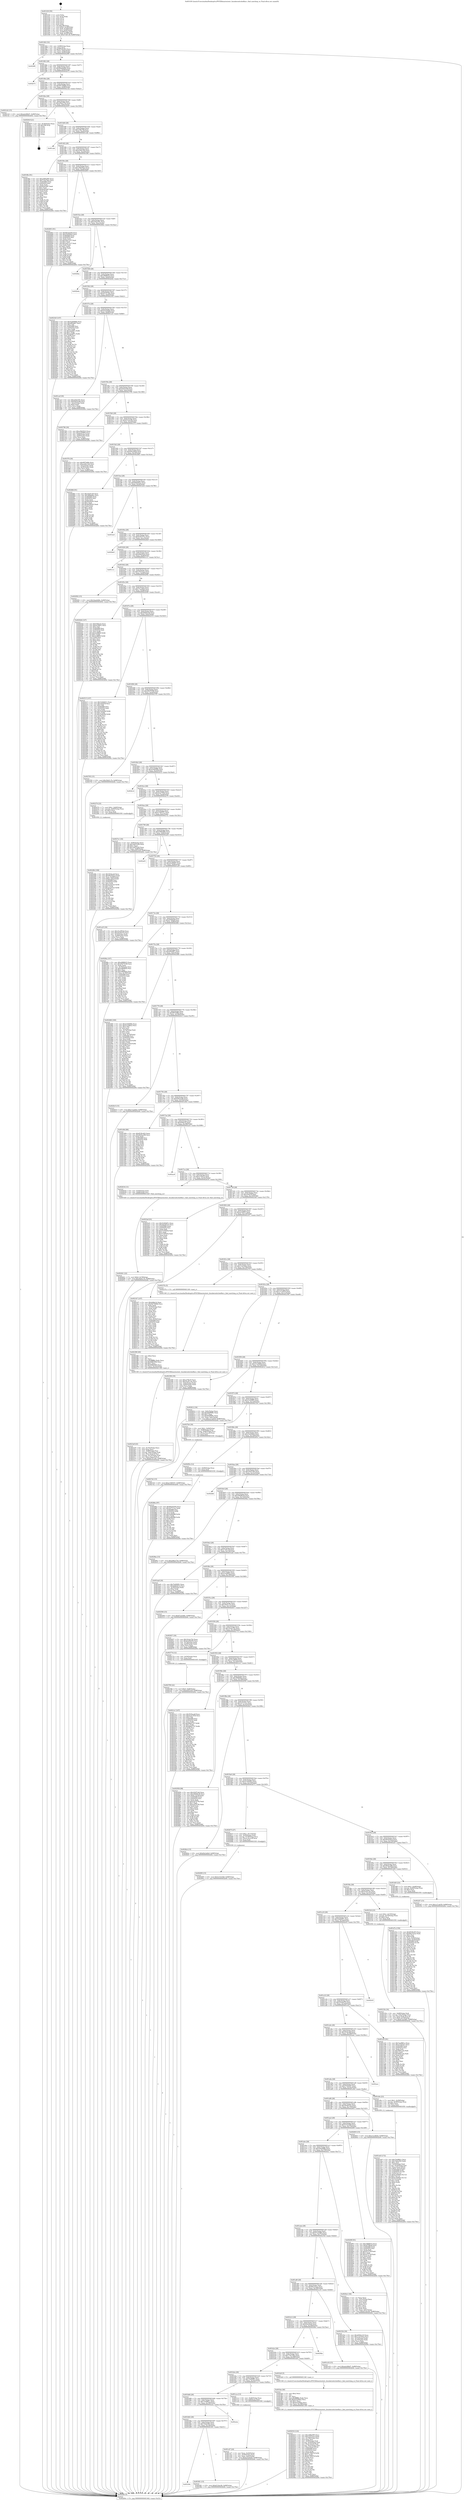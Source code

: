 digraph "0x401430" {
  label = "0x401430 (/mnt/c/Users/mathe/Desktop/tcc/POCII/binaries/extr_linuxkernelschedfair.c_find_matching_se_Final-ollvm.out::main(0))"
  labelloc = "t"
  node[shape=record]

  Entry [label="",width=0.3,height=0.3,shape=circle,fillcolor=black,style=filled]
  "0x401462" [label="{
     0x401462 [32]\l
     | [instrs]\l
     &nbsp;&nbsp;0x401462 \<+6\>: mov -0x88(%rbp),%eax\l
     &nbsp;&nbsp;0x401468 \<+2\>: mov %eax,%ecx\l
     &nbsp;&nbsp;0x40146a \<+6\>: sub $0x8539c403,%ecx\l
     &nbsp;&nbsp;0x401470 \<+6\>: mov %eax,-0x8c(%rbp)\l
     &nbsp;&nbsp;0x401476 \<+6\>: mov %ecx,-0x90(%rbp)\l
     &nbsp;&nbsp;0x40147c \<+6\>: je 00000000004029f9 \<main+0x15c9\>\l
  }"]
  "0x4029f9" [label="{
     0x4029f9\l
  }", style=dashed]
  "0x401482" [label="{
     0x401482 [28]\l
     | [instrs]\l
     &nbsp;&nbsp;0x401482 \<+5\>: jmp 0000000000401487 \<main+0x57\>\l
     &nbsp;&nbsp;0x401487 \<+6\>: mov -0x8c(%rbp),%eax\l
     &nbsp;&nbsp;0x40148d \<+5\>: sub $0x8bdabdd4,%eax\l
     &nbsp;&nbsp;0x401492 \<+6\>: mov %eax,-0x94(%rbp)\l
     &nbsp;&nbsp;0x401498 \<+6\>: je 0000000000402b72 \<main+0x1742\>\l
  }"]
  Exit [label="",width=0.3,height=0.3,shape=circle,fillcolor=black,style=filled,peripheries=2]
  "0x402b72" [label="{
     0x402b72\l
  }", style=dashed]
  "0x40149e" [label="{
     0x40149e [28]\l
     | [instrs]\l
     &nbsp;&nbsp;0x40149e \<+5\>: jmp 00000000004014a3 \<main+0x73\>\l
     &nbsp;&nbsp;0x4014a3 \<+6\>: mov -0x8c(%rbp),%eax\l
     &nbsp;&nbsp;0x4014a9 \<+5\>: sub $0x9d73848d,%eax\l
     &nbsp;&nbsp;0x4014ae \<+6\>: mov %eax,-0x98(%rbp)\l
     &nbsp;&nbsp;0x4014b4 \<+6\>: je 00000000004021d2 \<main+0xda2\>\l
  }"]
  "0x40286a" [label="{
     0x40286a [97]\l
     | [instrs]\l
     &nbsp;&nbsp;0x40286a \<+5\>: mov $0x8bdabdd4,%ecx\l
     &nbsp;&nbsp;0x40286f \<+5\>: mov $0x3e7111ac,%edx\l
     &nbsp;&nbsp;0x402874 \<+7\>: mov 0x405068,%esi\l
     &nbsp;&nbsp;0x40287b \<+8\>: mov 0x405054,%r8d\l
     &nbsp;&nbsp;0x402883 \<+3\>: mov %esi,%r9d\l
     &nbsp;&nbsp;0x402886 \<+7\>: add $0x2c6608f8,%r9d\l
     &nbsp;&nbsp;0x40288d \<+4\>: sub $0x1,%r9d\l
     &nbsp;&nbsp;0x402891 \<+7\>: sub $0x2c6608f8,%r9d\l
     &nbsp;&nbsp;0x402898 \<+4\>: imul %r9d,%esi\l
     &nbsp;&nbsp;0x40289c \<+3\>: and $0x1,%esi\l
     &nbsp;&nbsp;0x40289f \<+3\>: cmp $0x0,%esi\l
     &nbsp;&nbsp;0x4028a2 \<+4\>: sete %r10b\l
     &nbsp;&nbsp;0x4028a6 \<+4\>: cmp $0xa,%r8d\l
     &nbsp;&nbsp;0x4028aa \<+4\>: setl %r11b\l
     &nbsp;&nbsp;0x4028ae \<+3\>: mov %r10b,%bl\l
     &nbsp;&nbsp;0x4028b1 \<+3\>: and %r11b,%bl\l
     &nbsp;&nbsp;0x4028b4 \<+3\>: xor %r11b,%r10b\l
     &nbsp;&nbsp;0x4028b7 \<+3\>: or %r10b,%bl\l
     &nbsp;&nbsp;0x4028ba \<+3\>: test $0x1,%bl\l
     &nbsp;&nbsp;0x4028bd \<+3\>: cmovne %edx,%ecx\l
     &nbsp;&nbsp;0x4028c0 \<+6\>: mov %ecx,-0x88(%rbp)\l
     &nbsp;&nbsp;0x4028c6 \<+5\>: jmp 0000000000402b9e \<main+0x176e\>\l
  }"]
  "0x4021d2" [label="{
     0x4021d2 [15]\l
     | [instrs]\l
     &nbsp;&nbsp;0x4021d2 \<+10\>: movl $0xebc846d7,-0x88(%rbp)\l
     &nbsp;&nbsp;0x4021dc \<+5\>: jmp 0000000000402b9e \<main+0x176e\>\l
  }"]
  "0x4014ba" [label="{
     0x4014ba [28]\l
     | [instrs]\l
     &nbsp;&nbsp;0x4014ba \<+5\>: jmp 00000000004014bf \<main+0x8f\>\l
     &nbsp;&nbsp;0x4014bf \<+6\>: mov -0x8c(%rbp),%eax\l
     &nbsp;&nbsp;0x4014c5 \<+5\>: sub $0xa08e275d,%eax\l
     &nbsp;&nbsp;0x4014ca \<+6\>: mov %eax,-0x9c(%rbp)\l
     &nbsp;&nbsp;0x4014d0 \<+6\>: je 00000000004029c9 \<main+0x1599\>\l
  }"]
  "0x4027d2" [label="{
     0x4027d2 [15]\l
     | [instrs]\l
     &nbsp;&nbsp;0x4027d2 \<+10\>: movl $0xe1569357,-0x88(%rbp)\l
     &nbsp;&nbsp;0x4027dc \<+5\>: jmp 0000000000402b9e \<main+0x176e\>\l
  }"]
  "0x4029c9" [label="{
     0x4029c9 [21]\l
     | [instrs]\l
     &nbsp;&nbsp;0x4029c9 \<+3\>: mov -0x34(%rbp),%eax\l
     &nbsp;&nbsp;0x4029cc \<+7\>: add $0x188,%rsp\l
     &nbsp;&nbsp;0x4029d3 \<+1\>: pop %rbx\l
     &nbsp;&nbsp;0x4029d4 \<+2\>: pop %r12\l
     &nbsp;&nbsp;0x4029d6 \<+2\>: pop %r13\l
     &nbsp;&nbsp;0x4029d8 \<+2\>: pop %r14\l
     &nbsp;&nbsp;0x4029da \<+2\>: pop %r15\l
     &nbsp;&nbsp;0x4029dc \<+1\>: pop %rbp\l
     &nbsp;&nbsp;0x4029dd \<+1\>: ret\l
  }"]
  "0x4014d6" [label="{
     0x4014d6 [28]\l
     | [instrs]\l
     &nbsp;&nbsp;0x4014d6 \<+5\>: jmp 00000000004014db \<main+0xab\>\l
     &nbsp;&nbsp;0x4014db \<+6\>: mov -0x8c(%rbp),%eax\l
     &nbsp;&nbsp;0x4014e1 \<+5\>: sub $0xa1ffa758,%eax\l
     &nbsp;&nbsp;0x4014e6 \<+6\>: mov %eax,-0xa0(%rbp)\l
     &nbsp;&nbsp;0x4014ec \<+6\>: je 0000000000401cbb \<main+0x88b\>\l
  }"]
  "0x402780" [label="{
     0x402780 [22]\l
     | [instrs]\l
     &nbsp;&nbsp;0x402780 \<+7\>: movl $0x0,-0x80(%rbp)\l
     &nbsp;&nbsp;0x402787 \<+10\>: movl $0xb4453c0f,-0x88(%rbp)\l
     &nbsp;&nbsp;0x402791 \<+5\>: jmp 0000000000402b9e \<main+0x176e\>\l
  }"]
  "0x401cbb" [label="{
     0x401cbb\l
  }", style=dashed]
  "0x4014f2" [label="{
     0x4014f2 [28]\l
     | [instrs]\l
     &nbsp;&nbsp;0x4014f2 \<+5\>: jmp 00000000004014f7 \<main+0xc7\>\l
     &nbsp;&nbsp;0x4014f7 \<+6\>: mov -0x8c(%rbp),%eax\l
     &nbsp;&nbsp;0x4014fd \<+5\>: sub $0xa246c3e6,%eax\l
     &nbsp;&nbsp;0x401502 \<+6\>: mov %eax,-0xa4(%rbp)\l
     &nbsp;&nbsp;0x401508 \<+6\>: je 0000000000401f8e \<main+0xb5e\>\l
  }"]
  "0x402690" [label="{
     0x402690 [15]\l
     | [instrs]\l
     &nbsp;&nbsp;0x402690 \<+10\>: movl $0x5c5323b8,-0x88(%rbp)\l
     &nbsp;&nbsp;0x40269a \<+5\>: jmp 0000000000402b9e \<main+0x176e\>\l
  }"]
  "0x401f8e" [label="{
     0x401f8e [91]\l
     | [instrs]\l
     &nbsp;&nbsp;0x401f8e \<+5\>: mov $0xe589a995,%eax\l
     &nbsp;&nbsp;0x401f93 \<+5\>: mov $0x719a7d0a,%ecx\l
     &nbsp;&nbsp;0x401f98 \<+7\>: mov 0x405068,%edx\l
     &nbsp;&nbsp;0x401f9f \<+7\>: mov 0x405054,%esi\l
     &nbsp;&nbsp;0x401fa6 \<+2\>: mov %edx,%edi\l
     &nbsp;&nbsp;0x401fa8 \<+6\>: sub $0x8cb0cb87,%edi\l
     &nbsp;&nbsp;0x401fae \<+3\>: sub $0x1,%edi\l
     &nbsp;&nbsp;0x401fb1 \<+6\>: add $0x8cb0cb87,%edi\l
     &nbsp;&nbsp;0x401fb7 \<+3\>: imul %edi,%edx\l
     &nbsp;&nbsp;0x401fba \<+3\>: and $0x1,%edx\l
     &nbsp;&nbsp;0x401fbd \<+3\>: cmp $0x0,%edx\l
     &nbsp;&nbsp;0x401fc0 \<+4\>: sete %r8b\l
     &nbsp;&nbsp;0x401fc4 \<+3\>: cmp $0xa,%esi\l
     &nbsp;&nbsp;0x401fc7 \<+4\>: setl %r9b\l
     &nbsp;&nbsp;0x401fcb \<+3\>: mov %r8b,%r10b\l
     &nbsp;&nbsp;0x401fce \<+3\>: and %r9b,%r10b\l
     &nbsp;&nbsp;0x401fd1 \<+3\>: xor %r9b,%r8b\l
     &nbsp;&nbsp;0x401fd4 \<+3\>: or %r8b,%r10b\l
     &nbsp;&nbsp;0x401fd7 \<+4\>: test $0x1,%r10b\l
     &nbsp;&nbsp;0x401fdb \<+3\>: cmovne %ecx,%eax\l
     &nbsp;&nbsp;0x401fde \<+6\>: mov %eax,-0x88(%rbp)\l
     &nbsp;&nbsp;0x401fe4 \<+5\>: jmp 0000000000402b9e \<main+0x176e\>\l
  }"]
  "0x40150e" [label="{
     0x40150e [28]\l
     | [instrs]\l
     &nbsp;&nbsp;0x40150e \<+5\>: jmp 0000000000401513 \<main+0xe3\>\l
     &nbsp;&nbsp;0x401513 \<+6\>: mov -0x8c(%rbp),%eax\l
     &nbsp;&nbsp;0x401519 \<+5\>: sub $0xa38d3023,%eax\l
     &nbsp;&nbsp;0x40151e \<+6\>: mov %eax,-0xa8(%rbp)\l
     &nbsp;&nbsp;0x401524 \<+6\>: je 0000000000402803 \<main+0x13d3\>\l
  }"]
  "0x402641" [label="{
     0x402641 [22]\l
     | [instrs]\l
     &nbsp;&nbsp;0x402641 \<+7\>: movl $0x0,-0x78(%rbp)\l
     &nbsp;&nbsp;0x402648 \<+10\>: movl $0x30ef1c7b,-0x88(%rbp)\l
     &nbsp;&nbsp;0x402652 \<+5\>: jmp 0000000000402b9e \<main+0x176e\>\l
  }"]
  "0x402803" [label="{
     0x402803 [91]\l
     | [instrs]\l
     &nbsp;&nbsp;0x402803 \<+5\>: mov $0x8bdabdd4,%eax\l
     &nbsp;&nbsp;0x402808 \<+5\>: mov $0x23e044e4,%ecx\l
     &nbsp;&nbsp;0x40280d \<+7\>: mov 0x405068,%edx\l
     &nbsp;&nbsp;0x402814 \<+7\>: mov 0x405054,%esi\l
     &nbsp;&nbsp;0x40281b \<+2\>: mov %edx,%edi\l
     &nbsp;&nbsp;0x40281d \<+6\>: sub $0x2a0c1e37,%edi\l
     &nbsp;&nbsp;0x402823 \<+3\>: sub $0x1,%edi\l
     &nbsp;&nbsp;0x402826 \<+6\>: add $0x2a0c1e37,%edi\l
     &nbsp;&nbsp;0x40282c \<+3\>: imul %edi,%edx\l
     &nbsp;&nbsp;0x40282f \<+3\>: and $0x1,%edx\l
     &nbsp;&nbsp;0x402832 \<+3\>: cmp $0x0,%edx\l
     &nbsp;&nbsp;0x402835 \<+4\>: sete %r8b\l
     &nbsp;&nbsp;0x402839 \<+3\>: cmp $0xa,%esi\l
     &nbsp;&nbsp;0x40283c \<+4\>: setl %r9b\l
     &nbsp;&nbsp;0x402840 \<+3\>: mov %r8b,%r10b\l
     &nbsp;&nbsp;0x402843 \<+3\>: and %r9b,%r10b\l
     &nbsp;&nbsp;0x402846 \<+3\>: xor %r9b,%r8b\l
     &nbsp;&nbsp;0x402849 \<+3\>: or %r8b,%r10b\l
     &nbsp;&nbsp;0x40284c \<+4\>: test $0x1,%r10b\l
     &nbsp;&nbsp;0x402850 \<+3\>: cmovne %ecx,%eax\l
     &nbsp;&nbsp;0x402853 \<+6\>: mov %eax,-0x88(%rbp)\l
     &nbsp;&nbsp;0x402859 \<+5\>: jmp 0000000000402b9e \<main+0x176e\>\l
  }"]
  "0x40152a" [label="{
     0x40152a [28]\l
     | [instrs]\l
     &nbsp;&nbsp;0x40152a \<+5\>: jmp 000000000040152f \<main+0xff\>\l
     &nbsp;&nbsp;0x40152f \<+6\>: mov -0x8c(%rbp),%eax\l
     &nbsp;&nbsp;0x401535 \<+5\>: sub $0xa542e5f1,%eax\l
     &nbsp;&nbsp;0x40153a \<+6\>: mov %eax,-0xac(%rbp)\l
     &nbsp;&nbsp;0x401540 \<+6\>: je 00000000004028da \<main+0x14aa\>\l
  }"]
  "0x4023a8" [label="{
     0x4023a8 [43]\l
     | [instrs]\l
     &nbsp;&nbsp;0x4023a8 \<+6\>: mov -0x19c(%rbp),%ecx\l
     &nbsp;&nbsp;0x4023ae \<+3\>: imul %eax,%ecx\l
     &nbsp;&nbsp;0x4023b1 \<+4\>: mov -0x68(%rbp),%rsi\l
     &nbsp;&nbsp;0x4023b5 \<+4\>: movslq -0x6c(%rbp),%rdi\l
     &nbsp;&nbsp;0x4023b9 \<+4\>: mov (%rsi,%rdi,8),%rsi\l
     &nbsp;&nbsp;0x4023bd \<+4\>: movslq -0x74(%rbp),%rdi\l
     &nbsp;&nbsp;0x4023c1 \<+3\>: mov %ecx,(%rsi,%rdi,4)\l
     &nbsp;&nbsp;0x4023c4 \<+10\>: movl $0xb07973eb,-0x88(%rbp)\l
     &nbsp;&nbsp;0x4023ce \<+5\>: jmp 0000000000402b9e \<main+0x176e\>\l
  }"]
  "0x4028da" [label="{
     0x4028da\l
  }", style=dashed]
  "0x401546" [label="{
     0x401546 [28]\l
     | [instrs]\l
     &nbsp;&nbsp;0x401546 \<+5\>: jmp 000000000040154b \<main+0x11b\>\l
     &nbsp;&nbsp;0x40154b \<+6\>: mov -0x8c(%rbp),%eax\l
     &nbsp;&nbsp;0x401551 \<+5\>: sub $0xa96f6b53,%eax\l
     &nbsp;&nbsp;0x401556 \<+6\>: mov %eax,-0xb0(%rbp)\l
     &nbsp;&nbsp;0x40155c \<+6\>: je 0000000000402b4e \<main+0x171e\>\l
  }"]
  "0x402380" [label="{
     0x402380 [40]\l
     | [instrs]\l
     &nbsp;&nbsp;0x402380 \<+5\>: mov $0x2,%ecx\l
     &nbsp;&nbsp;0x402385 \<+1\>: cltd\l
     &nbsp;&nbsp;0x402386 \<+2\>: idiv %ecx\l
     &nbsp;&nbsp;0x402388 \<+6\>: imul $0xfffffffe,%edx,%ecx\l
     &nbsp;&nbsp;0x40238e \<+6\>: sub $0xf4862904,%ecx\l
     &nbsp;&nbsp;0x402394 \<+3\>: add $0x1,%ecx\l
     &nbsp;&nbsp;0x402397 \<+6\>: add $0xf4862904,%ecx\l
     &nbsp;&nbsp;0x40239d \<+6\>: mov %ecx,-0x19c(%rbp)\l
     &nbsp;&nbsp;0x4023a3 \<+5\>: call 0000000000401160 \<next_i\>\l
     | [calls]\l
     &nbsp;&nbsp;0x401160 \{1\} (/mnt/c/Users/mathe/Desktop/tcc/POCII/binaries/extr_linuxkernelschedfair.c_find_matching_se_Final-ollvm.out::next_i)\l
  }"]
  "0x402b4e" [label="{
     0x402b4e\l
  }", style=dashed]
  "0x401562" [label="{
     0x401562 [28]\l
     | [instrs]\l
     &nbsp;&nbsp;0x401562 \<+5\>: jmp 0000000000401567 \<main+0x137\>\l
     &nbsp;&nbsp;0x401567 \<+6\>: mov -0x8c(%rbp),%eax\l
     &nbsp;&nbsp;0x40156d \<+5\>: sub $0xb07973eb,%eax\l
     &nbsp;&nbsp;0x401572 \<+6\>: mov %eax,-0xb4(%rbp)\l
     &nbsp;&nbsp;0x401578 \<+6\>: je 00000000004023d3 \<main+0xfa3\>\l
  }"]
  "0x40233b" [label="{
     0x40233b [34]\l
     | [instrs]\l
     &nbsp;&nbsp;0x40233b \<+4\>: mov -0x68(%rbp),%rdi\l
     &nbsp;&nbsp;0x40233f \<+4\>: movslq -0x6c(%rbp),%rcx\l
     &nbsp;&nbsp;0x402343 \<+4\>: mov %rax,(%rdi,%rcx,8)\l
     &nbsp;&nbsp;0x402347 \<+7\>: movl $0x0,-0x74(%rbp)\l
     &nbsp;&nbsp;0x40234e \<+10\>: movl $0x67e25d82,-0x88(%rbp)\l
     &nbsp;&nbsp;0x402358 \<+5\>: jmp 0000000000402b9e \<main+0x176e\>\l
  }"]
  "0x4023d3" [label="{
     0x4023d3 [147]\l
     | [instrs]\l
     &nbsp;&nbsp;0x4023d3 \<+5\>: mov $0xdcb6089b,%eax\l
     &nbsp;&nbsp;0x4023d8 \<+5\>: mov $0xeff3d467,%ecx\l
     &nbsp;&nbsp;0x4023dd \<+2\>: mov $0x1,%dl\l
     &nbsp;&nbsp;0x4023df \<+7\>: mov 0x405068,%esi\l
     &nbsp;&nbsp;0x4023e6 \<+7\>: mov 0x405054,%edi\l
     &nbsp;&nbsp;0x4023ed \<+3\>: mov %esi,%r8d\l
     &nbsp;&nbsp;0x4023f0 \<+7\>: sub $0x2aebff7c,%r8d\l
     &nbsp;&nbsp;0x4023f7 \<+4\>: sub $0x1,%r8d\l
     &nbsp;&nbsp;0x4023fb \<+7\>: add $0x2aebff7c,%r8d\l
     &nbsp;&nbsp;0x402402 \<+4\>: imul %r8d,%esi\l
     &nbsp;&nbsp;0x402406 \<+3\>: and $0x1,%esi\l
     &nbsp;&nbsp;0x402409 \<+3\>: cmp $0x0,%esi\l
     &nbsp;&nbsp;0x40240c \<+4\>: sete %r9b\l
     &nbsp;&nbsp;0x402410 \<+3\>: cmp $0xa,%edi\l
     &nbsp;&nbsp;0x402413 \<+4\>: setl %r10b\l
     &nbsp;&nbsp;0x402417 \<+3\>: mov %r9b,%r11b\l
     &nbsp;&nbsp;0x40241a \<+4\>: xor $0xff,%r11b\l
     &nbsp;&nbsp;0x40241e \<+3\>: mov %r10b,%bl\l
     &nbsp;&nbsp;0x402421 \<+3\>: xor $0xff,%bl\l
     &nbsp;&nbsp;0x402424 \<+3\>: xor $0x1,%dl\l
     &nbsp;&nbsp;0x402427 \<+3\>: mov %r11b,%r14b\l
     &nbsp;&nbsp;0x40242a \<+4\>: and $0xff,%r14b\l
     &nbsp;&nbsp;0x40242e \<+3\>: and %dl,%r9b\l
     &nbsp;&nbsp;0x402431 \<+3\>: mov %bl,%r15b\l
     &nbsp;&nbsp;0x402434 \<+4\>: and $0xff,%r15b\l
     &nbsp;&nbsp;0x402438 \<+3\>: and %dl,%r10b\l
     &nbsp;&nbsp;0x40243b \<+3\>: or %r9b,%r14b\l
     &nbsp;&nbsp;0x40243e \<+3\>: or %r10b,%r15b\l
     &nbsp;&nbsp;0x402441 \<+3\>: xor %r15b,%r14b\l
     &nbsp;&nbsp;0x402444 \<+3\>: or %bl,%r11b\l
     &nbsp;&nbsp;0x402447 \<+4\>: xor $0xff,%r11b\l
     &nbsp;&nbsp;0x40244b \<+3\>: or $0x1,%dl\l
     &nbsp;&nbsp;0x40244e \<+3\>: and %dl,%r11b\l
     &nbsp;&nbsp;0x402451 \<+3\>: or %r11b,%r14b\l
     &nbsp;&nbsp;0x402454 \<+4\>: test $0x1,%r14b\l
     &nbsp;&nbsp;0x402458 \<+3\>: cmovne %ecx,%eax\l
     &nbsp;&nbsp;0x40245b \<+6\>: mov %eax,-0x88(%rbp)\l
     &nbsp;&nbsp;0x402461 \<+5\>: jmp 0000000000402b9e \<main+0x176e\>\l
  }"]
  "0x40157e" [label="{
     0x40157e [28]\l
     | [instrs]\l
     &nbsp;&nbsp;0x40157e \<+5\>: jmp 0000000000401583 \<main+0x153\>\l
     &nbsp;&nbsp;0x401583 \<+6\>: mov -0x8c(%rbp),%eax\l
     &nbsp;&nbsp;0x401589 \<+5\>: sub $0xb2524ddd,%eax\l
     &nbsp;&nbsp;0x40158e \<+6\>: mov %eax,-0xb8(%rbp)\l
     &nbsp;&nbsp;0x401594 \<+6\>: je 0000000000401cef \<main+0x8bf\>\l
  }"]
  "0x40228b" [label="{
     0x40228b [108]\l
     | [instrs]\l
     &nbsp;&nbsp;0x40228b \<+5\>: mov $0x563bcabf,%ecx\l
     &nbsp;&nbsp;0x402290 \<+5\>: mov $0x46293bcd,%edx\l
     &nbsp;&nbsp;0x402295 \<+4\>: mov %rax,-0x68(%rbp)\l
     &nbsp;&nbsp;0x402299 \<+7\>: movl $0x0,-0x6c(%rbp)\l
     &nbsp;&nbsp;0x4022a0 \<+7\>: mov 0x405068,%esi\l
     &nbsp;&nbsp;0x4022a7 \<+8\>: mov 0x405054,%r8d\l
     &nbsp;&nbsp;0x4022af \<+3\>: mov %esi,%r9d\l
     &nbsp;&nbsp;0x4022b2 \<+7\>: add $0xae2e01b3,%r9d\l
     &nbsp;&nbsp;0x4022b9 \<+4\>: sub $0x1,%r9d\l
     &nbsp;&nbsp;0x4022bd \<+7\>: sub $0xae2e01b3,%r9d\l
     &nbsp;&nbsp;0x4022c4 \<+4\>: imul %r9d,%esi\l
     &nbsp;&nbsp;0x4022c8 \<+3\>: and $0x1,%esi\l
     &nbsp;&nbsp;0x4022cb \<+3\>: cmp $0x0,%esi\l
     &nbsp;&nbsp;0x4022ce \<+4\>: sete %r10b\l
     &nbsp;&nbsp;0x4022d2 \<+4\>: cmp $0xa,%r8d\l
     &nbsp;&nbsp;0x4022d6 \<+4\>: setl %r11b\l
     &nbsp;&nbsp;0x4022da \<+3\>: mov %r10b,%bl\l
     &nbsp;&nbsp;0x4022dd \<+3\>: and %r11b,%bl\l
     &nbsp;&nbsp;0x4022e0 \<+3\>: xor %r11b,%r10b\l
     &nbsp;&nbsp;0x4022e3 \<+3\>: or %r10b,%bl\l
     &nbsp;&nbsp;0x4022e6 \<+3\>: test $0x1,%bl\l
     &nbsp;&nbsp;0x4022e9 \<+3\>: cmovne %edx,%ecx\l
     &nbsp;&nbsp;0x4022ec \<+6\>: mov %ecx,-0x88(%rbp)\l
     &nbsp;&nbsp;0x4022f2 \<+5\>: jmp 0000000000402b9e \<main+0x176e\>\l
  }"]
  "0x401cef" [label="{
     0x401cef [30]\l
     | [instrs]\l
     &nbsp;&nbsp;0x401cef \<+5\>: mov $0xa542e5f1,%eax\l
     &nbsp;&nbsp;0x401cf4 \<+5\>: mov $0xf283a2d6,%ecx\l
     &nbsp;&nbsp;0x401cf9 \<+3\>: mov -0x2c(%rbp),%edx\l
     &nbsp;&nbsp;0x401cfc \<+3\>: cmp $0x0,%edx\l
     &nbsp;&nbsp;0x401cff \<+3\>: cmove %ecx,%eax\l
     &nbsp;&nbsp;0x401d02 \<+6\>: mov %eax,-0x88(%rbp)\l
     &nbsp;&nbsp;0x401d08 \<+5\>: jmp 0000000000402b9e \<main+0x176e\>\l
  }"]
  "0x40159a" [label="{
     0x40159a [28]\l
     | [instrs]\l
     &nbsp;&nbsp;0x40159a \<+5\>: jmp 000000000040159f \<main+0x16f\>\l
     &nbsp;&nbsp;0x40159f \<+6\>: mov -0x8c(%rbp),%eax\l
     &nbsp;&nbsp;0x4015a5 \<+5\>: sub $0xb4453c0f,%eax\l
     &nbsp;&nbsp;0x4015aa \<+6\>: mov %eax,-0xbc(%rbp)\l
     &nbsp;&nbsp;0x4015b0 \<+6\>: je 0000000000402796 \<main+0x1366\>\l
  }"]
  "0x402016" [label="{
     0x402016 [124]\l
     | [instrs]\l
     &nbsp;&nbsp;0x402016 \<+5\>: mov $0xe589a995,%ecx\l
     &nbsp;&nbsp;0x40201b \<+5\>: mov $0xc5553a2a,%edx\l
     &nbsp;&nbsp;0x402020 \<+6\>: mov -0x198(%rbp),%esi\l
     &nbsp;&nbsp;0x402026 \<+3\>: imul %eax,%esi\l
     &nbsp;&nbsp;0x402029 \<+4\>: mov -0x50(%rbp),%rdi\l
     &nbsp;&nbsp;0x40202d \<+4\>: movslq -0x54(%rbp),%r8\l
     &nbsp;&nbsp;0x402031 \<+4\>: mov (%rdi,%r8,8),%rdi\l
     &nbsp;&nbsp;0x402035 \<+4\>: movslq -0x5c(%rbp),%r8\l
     &nbsp;&nbsp;0x402039 \<+4\>: mov %esi,(%rdi,%r8,4)\l
     &nbsp;&nbsp;0x40203d \<+7\>: mov 0x405068,%eax\l
     &nbsp;&nbsp;0x402044 \<+7\>: mov 0x405054,%esi\l
     &nbsp;&nbsp;0x40204b \<+3\>: mov %eax,%r9d\l
     &nbsp;&nbsp;0x40204e \<+7\>: add $0x81799678,%r9d\l
     &nbsp;&nbsp;0x402055 \<+4\>: sub $0x1,%r9d\l
     &nbsp;&nbsp;0x402059 \<+7\>: sub $0x81799678,%r9d\l
     &nbsp;&nbsp;0x402060 \<+4\>: imul %r9d,%eax\l
     &nbsp;&nbsp;0x402064 \<+3\>: and $0x1,%eax\l
     &nbsp;&nbsp;0x402067 \<+3\>: cmp $0x0,%eax\l
     &nbsp;&nbsp;0x40206a \<+4\>: sete %r10b\l
     &nbsp;&nbsp;0x40206e \<+3\>: cmp $0xa,%esi\l
     &nbsp;&nbsp;0x402071 \<+4\>: setl %r11b\l
     &nbsp;&nbsp;0x402075 \<+3\>: mov %r10b,%bl\l
     &nbsp;&nbsp;0x402078 \<+3\>: and %r11b,%bl\l
     &nbsp;&nbsp;0x40207b \<+3\>: xor %r11b,%r10b\l
     &nbsp;&nbsp;0x40207e \<+3\>: or %r10b,%bl\l
     &nbsp;&nbsp;0x402081 \<+3\>: test $0x1,%bl\l
     &nbsp;&nbsp;0x402084 \<+3\>: cmovne %edx,%ecx\l
     &nbsp;&nbsp;0x402087 \<+6\>: mov %ecx,-0x88(%rbp)\l
     &nbsp;&nbsp;0x40208d \<+5\>: jmp 0000000000402b9e \<main+0x176e\>\l
  }"]
  "0x402796" [label="{
     0x402796 [30]\l
     | [instrs]\l
     &nbsp;&nbsp;0x402796 \<+5\>: mov $0xa38d3023,%eax\l
     &nbsp;&nbsp;0x40279b \<+5\>: mov $0x21d59f05,%ecx\l
     &nbsp;&nbsp;0x4027a0 \<+3\>: mov -0x80(%rbp),%edx\l
     &nbsp;&nbsp;0x4027a3 \<+3\>: cmp -0x60(%rbp),%edx\l
     &nbsp;&nbsp;0x4027a6 \<+3\>: cmovl %ecx,%eax\l
     &nbsp;&nbsp;0x4027a9 \<+6\>: mov %eax,-0x88(%rbp)\l
     &nbsp;&nbsp;0x4027af \<+5\>: jmp 0000000000402b9e \<main+0x176e\>\l
  }"]
  "0x4015b6" [label="{
     0x4015b6 [28]\l
     | [instrs]\l
     &nbsp;&nbsp;0x4015b6 \<+5\>: jmp 00000000004015bb \<main+0x18b\>\l
     &nbsp;&nbsp;0x4015bb \<+6\>: mov -0x8c(%rbp),%eax\l
     &nbsp;&nbsp;0x4015c1 \<+5\>: sub $0xb514ec0b,%eax\l
     &nbsp;&nbsp;0x4015c6 \<+6\>: mov %eax,-0xc0(%rbp)\l
     &nbsp;&nbsp;0x4015cc \<+6\>: je 0000000000401f70 \<main+0xb40\>\l
  }"]
  "0x401fee" [label="{
     0x401fee [40]\l
     | [instrs]\l
     &nbsp;&nbsp;0x401fee \<+5\>: mov $0x2,%ecx\l
     &nbsp;&nbsp;0x401ff3 \<+1\>: cltd\l
     &nbsp;&nbsp;0x401ff4 \<+2\>: idiv %ecx\l
     &nbsp;&nbsp;0x401ff6 \<+6\>: imul $0xfffffffe,%edx,%ecx\l
     &nbsp;&nbsp;0x401ffc \<+6\>: add $0xb222082e,%ecx\l
     &nbsp;&nbsp;0x402002 \<+3\>: add $0x1,%ecx\l
     &nbsp;&nbsp;0x402005 \<+6\>: sub $0xb222082e,%ecx\l
     &nbsp;&nbsp;0x40200b \<+6\>: mov %ecx,-0x198(%rbp)\l
     &nbsp;&nbsp;0x402011 \<+5\>: call 0000000000401160 \<next_i\>\l
     | [calls]\l
     &nbsp;&nbsp;0x401160 \{1\} (/mnt/c/Users/mathe/Desktop/tcc/POCII/binaries/extr_linuxkernelschedfair.c_find_matching_se_Final-ollvm.out::next_i)\l
  }"]
  "0x401f70" [label="{
     0x401f70 [30]\l
     | [instrs]\l
     &nbsp;&nbsp;0x401f70 \<+5\>: mov $0xf0f7448b,%eax\l
     &nbsp;&nbsp;0x401f75 \<+5\>: mov $0xa246c3e6,%ecx\l
     &nbsp;&nbsp;0x401f7a \<+3\>: mov -0x5c(%rbp),%edx\l
     &nbsp;&nbsp;0x401f7d \<+3\>: cmp -0x58(%rbp),%edx\l
     &nbsp;&nbsp;0x401f80 \<+3\>: cmovl %ecx,%eax\l
     &nbsp;&nbsp;0x401f83 \<+6\>: mov %eax,-0x88(%rbp)\l
     &nbsp;&nbsp;0x401f89 \<+5\>: jmp 0000000000402b9e \<main+0x176e\>\l
  }"]
  "0x4015d2" [label="{
     0x4015d2 [28]\l
     | [instrs]\l
     &nbsp;&nbsp;0x4015d2 \<+5\>: jmp 00000000004015d7 \<main+0x1a7\>\l
     &nbsp;&nbsp;0x4015d7 \<+6\>: mov -0x8c(%rbp),%eax\l
     &nbsp;&nbsp;0x4015dd \<+5\>: sub $0xb9a3a8a9,%eax\l
     &nbsp;&nbsp;0x4015e2 \<+6\>: mov %eax,-0xc4(%rbp)\l
     &nbsp;&nbsp;0x4015e8 \<+6\>: je 00000000004028fd \<main+0x14cd\>\l
  }"]
  "0x401b9e" [label="{
     0x401b9e\l
  }", style=dashed]
  "0x4028fd" [label="{
     0x4028fd [91]\l
     | [instrs]\l
     &nbsp;&nbsp;0x4028fd \<+5\>: mov $0x242f7cb6,%eax\l
     &nbsp;&nbsp;0x402902 \<+5\>: mov $0x380fb8ea,%ecx\l
     &nbsp;&nbsp;0x402907 \<+7\>: mov 0x405068,%edx\l
     &nbsp;&nbsp;0x40290e \<+7\>: mov 0x405054,%esi\l
     &nbsp;&nbsp;0x402915 \<+2\>: mov %edx,%edi\l
     &nbsp;&nbsp;0x402917 \<+6\>: sub $0x6b5fb443,%edi\l
     &nbsp;&nbsp;0x40291d \<+3\>: sub $0x1,%edi\l
     &nbsp;&nbsp;0x402920 \<+6\>: add $0x6b5fb443,%edi\l
     &nbsp;&nbsp;0x402926 \<+3\>: imul %edi,%edx\l
     &nbsp;&nbsp;0x402929 \<+3\>: and $0x1,%edx\l
     &nbsp;&nbsp;0x40292c \<+3\>: cmp $0x0,%edx\l
     &nbsp;&nbsp;0x40292f \<+4\>: sete %r8b\l
     &nbsp;&nbsp;0x402933 \<+3\>: cmp $0xa,%esi\l
     &nbsp;&nbsp;0x402936 \<+4\>: setl %r9b\l
     &nbsp;&nbsp;0x40293a \<+3\>: mov %r8b,%r10b\l
     &nbsp;&nbsp;0x40293d \<+3\>: and %r9b,%r10b\l
     &nbsp;&nbsp;0x402940 \<+3\>: xor %r9b,%r8b\l
     &nbsp;&nbsp;0x402943 \<+3\>: or %r8b,%r10b\l
     &nbsp;&nbsp;0x402946 \<+4\>: test $0x1,%r10b\l
     &nbsp;&nbsp;0x40294a \<+3\>: cmovne %ecx,%eax\l
     &nbsp;&nbsp;0x40294d \<+6\>: mov %eax,-0x88(%rbp)\l
     &nbsp;&nbsp;0x402953 \<+5\>: jmp 0000000000402b9e \<main+0x176e\>\l
  }"]
  "0x4015ee" [label="{
     0x4015ee [28]\l
     | [instrs]\l
     &nbsp;&nbsp;0x4015ee \<+5\>: jmp 00000000004015f3 \<main+0x1c3\>\l
     &nbsp;&nbsp;0x4015f3 \<+6\>: mov -0x8c(%rbp),%eax\l
     &nbsp;&nbsp;0x4015f9 \<+5\>: sub $0xbb8ddd12,%eax\l
     &nbsp;&nbsp;0x4015fe \<+6\>: mov %eax,-0xc8(%rbp)\l
     &nbsp;&nbsp;0x401604 \<+6\>: je 0000000000401bc6 \<main+0x796\>\l
  }"]
  "0x401f61" [label="{
     0x401f61 [15]\l
     | [instrs]\l
     &nbsp;&nbsp;0x401f61 \<+10\>: movl $0xb514ec0b,-0x88(%rbp)\l
     &nbsp;&nbsp;0x401f6b \<+5\>: jmp 0000000000402b9e \<main+0x176e\>\l
  }"]
  "0x401bc6" [label="{
     0x401bc6\l
  }", style=dashed]
  "0x40160a" [label="{
     0x40160a [28]\l
     | [instrs]\l
     &nbsp;&nbsp;0x40160a \<+5\>: jmp 000000000040160f \<main+0x1df\>\l
     &nbsp;&nbsp;0x40160f \<+6\>: mov -0x8c(%rbp),%eax\l
     &nbsp;&nbsp;0x401615 \<+5\>: sub $0xbc65337a,%eax\l
     &nbsp;&nbsp;0x40161a \<+6\>: mov %eax,-0xcc(%rbp)\l
     &nbsp;&nbsp;0x401620 \<+6\>: je 00000000004028e9 \<main+0x14b9\>\l
  }"]
  "0x401b82" [label="{
     0x401b82 [28]\l
     | [instrs]\l
     &nbsp;&nbsp;0x401b82 \<+5\>: jmp 0000000000401b87 \<main+0x757\>\l
     &nbsp;&nbsp;0x401b87 \<+6\>: mov -0x8c(%rbp),%eax\l
     &nbsp;&nbsp;0x401b8d \<+5\>: sub $0x7fa6e592,%eax\l
     &nbsp;&nbsp;0x401b92 \<+6\>: mov %eax,-0x194(%rbp)\l
     &nbsp;&nbsp;0x401b98 \<+6\>: je 0000000000401f61 \<main+0xb31\>\l
  }"]
  "0x4028e9" [label="{
     0x4028e9\l
  }", style=dashed]
  "0x401626" [label="{
     0x401626 [28]\l
     | [instrs]\l
     &nbsp;&nbsp;0x401626 \<+5\>: jmp 000000000040162b \<main+0x1fb\>\l
     &nbsp;&nbsp;0x40162b \<+6\>: mov -0x8c(%rbp),%eax\l
     &nbsp;&nbsp;0x401631 \<+5\>: sub $0xbd6e92cd,%eax\l
     &nbsp;&nbsp;0x401636 \<+6\>: mov %eax,-0xd0(%rbp)\l
     &nbsp;&nbsp;0x40163c \<+6\>: je 0000000000401c1c \<main+0x7ec\>\l
  }"]
  "0x402a2a" [label="{
     0x402a2a\l
  }", style=dashed]
  "0x401c1c" [label="{
     0x401c1c\l
  }", style=dashed]
  "0x401642" [label="{
     0x401642 [28]\l
     | [instrs]\l
     &nbsp;&nbsp;0x401642 \<+5\>: jmp 0000000000401647 \<main+0x217\>\l
     &nbsp;&nbsp;0x401647 \<+6\>: mov -0x8c(%rbp),%eax\l
     &nbsp;&nbsp;0x40164d \<+5\>: sub $0xc5553a2a,%eax\l
     &nbsp;&nbsp;0x401652 \<+6\>: mov %eax,-0xd4(%rbp)\l
     &nbsp;&nbsp;0x401658 \<+6\>: je 0000000000402092 \<main+0xc62\>\l
  }"]
  "0x401eb5" [label="{
     0x401eb5 [172]\l
     | [instrs]\l
     &nbsp;&nbsp;0x401eb5 \<+5\>: mov $0x7ee9861c,%ecx\l
     &nbsp;&nbsp;0x401eba \<+5\>: mov $0x7fa6e592,%edx\l
     &nbsp;&nbsp;0x401ebf \<+3\>: mov $0x1,%sil\l
     &nbsp;&nbsp;0x401ec2 \<+4\>: mov -0x50(%rbp),%rdi\l
     &nbsp;&nbsp;0x401ec6 \<+4\>: movslq -0x54(%rbp),%r8\l
     &nbsp;&nbsp;0x401eca \<+4\>: mov %rax,(%rdi,%r8,8)\l
     &nbsp;&nbsp;0x401ece \<+7\>: movl $0x0,-0x5c(%rbp)\l
     &nbsp;&nbsp;0x401ed5 \<+8\>: mov 0x405068,%r9d\l
     &nbsp;&nbsp;0x401edd \<+8\>: mov 0x405054,%r10d\l
     &nbsp;&nbsp;0x401ee5 \<+3\>: mov %r9d,%r11d\l
     &nbsp;&nbsp;0x401ee8 \<+7\>: sub $0xbc2040b5,%r11d\l
     &nbsp;&nbsp;0x401eef \<+4\>: sub $0x1,%r11d\l
     &nbsp;&nbsp;0x401ef3 \<+7\>: add $0xbc2040b5,%r11d\l
     &nbsp;&nbsp;0x401efa \<+4\>: imul %r11d,%r9d\l
     &nbsp;&nbsp;0x401efe \<+4\>: and $0x1,%r9d\l
     &nbsp;&nbsp;0x401f02 \<+4\>: cmp $0x0,%r9d\l
     &nbsp;&nbsp;0x401f06 \<+3\>: sete %bl\l
     &nbsp;&nbsp;0x401f09 \<+4\>: cmp $0xa,%r10d\l
     &nbsp;&nbsp;0x401f0d \<+4\>: setl %r14b\l
     &nbsp;&nbsp;0x401f11 \<+3\>: mov %bl,%r15b\l
     &nbsp;&nbsp;0x401f14 \<+4\>: xor $0xff,%r15b\l
     &nbsp;&nbsp;0x401f18 \<+3\>: mov %r14b,%r12b\l
     &nbsp;&nbsp;0x401f1b \<+4\>: xor $0xff,%r12b\l
     &nbsp;&nbsp;0x401f1f \<+4\>: xor $0x0,%sil\l
     &nbsp;&nbsp;0x401f23 \<+3\>: mov %r15b,%r13b\l
     &nbsp;&nbsp;0x401f26 \<+4\>: and $0x0,%r13b\l
     &nbsp;&nbsp;0x401f2a \<+3\>: and %sil,%bl\l
     &nbsp;&nbsp;0x401f2d \<+3\>: mov %r12b,%al\l
     &nbsp;&nbsp;0x401f30 \<+2\>: and $0x0,%al\l
     &nbsp;&nbsp;0x401f32 \<+3\>: and %sil,%r14b\l
     &nbsp;&nbsp;0x401f35 \<+3\>: or %bl,%r13b\l
     &nbsp;&nbsp;0x401f38 \<+3\>: or %r14b,%al\l
     &nbsp;&nbsp;0x401f3b \<+3\>: xor %al,%r13b\l
     &nbsp;&nbsp;0x401f3e \<+3\>: or %r12b,%r15b\l
     &nbsp;&nbsp;0x401f41 \<+4\>: xor $0xff,%r15b\l
     &nbsp;&nbsp;0x401f45 \<+4\>: or $0x0,%sil\l
     &nbsp;&nbsp;0x401f49 \<+3\>: and %sil,%r15b\l
     &nbsp;&nbsp;0x401f4c \<+3\>: or %r15b,%r13b\l
     &nbsp;&nbsp;0x401f4f \<+4\>: test $0x1,%r13b\l
     &nbsp;&nbsp;0x401f53 \<+3\>: cmovne %edx,%ecx\l
     &nbsp;&nbsp;0x401f56 \<+6\>: mov %ecx,-0x88(%rbp)\l
     &nbsp;&nbsp;0x401f5c \<+5\>: jmp 0000000000402b9e \<main+0x176e\>\l
  }"]
  "0x402092" [label="{
     0x402092 [15]\l
     | [instrs]\l
     &nbsp;&nbsp;0x402092 \<+10\>: movl $0x5dae6d6b,-0x88(%rbp)\l
     &nbsp;&nbsp;0x40209c \<+5\>: jmp 0000000000402b9e \<main+0x176e\>\l
  }"]
  "0x40165e" [label="{
     0x40165e [28]\l
     | [instrs]\l
     &nbsp;&nbsp;0x40165e \<+5\>: jmp 0000000000401663 \<main+0x233\>\l
     &nbsp;&nbsp;0x401663 \<+6\>: mov -0x8c(%rbp),%eax\l
     &nbsp;&nbsp;0x401669 \<+5\>: sub $0xc7caa8a4,%eax\l
     &nbsp;&nbsp;0x40166e \<+6\>: mov %eax,-0xd8(%rbp)\l
     &nbsp;&nbsp;0x401674 \<+6\>: je 00000000004020d4 \<main+0xca4\>\l
  }"]
  "0x401d7a" [label="{
     0x401d7a [156]\l
     | [instrs]\l
     &nbsp;&nbsp;0x401d7a \<+5\>: mov $0x8539c403,%ecx\l
     &nbsp;&nbsp;0x401d7f \<+5\>: mov $0x682332aa,%edx\l
     &nbsp;&nbsp;0x401d84 \<+3\>: mov $0x1,%sil\l
     &nbsp;&nbsp;0x401d87 \<+3\>: xor %r8d,%r8d\l
     &nbsp;&nbsp;0x401d8a \<+4\>: mov %rax,-0x50(%rbp)\l
     &nbsp;&nbsp;0x401d8e \<+7\>: movl $0x0,-0x54(%rbp)\l
     &nbsp;&nbsp;0x401d95 \<+8\>: mov 0x405068,%r9d\l
     &nbsp;&nbsp;0x401d9d \<+8\>: mov 0x405054,%r10d\l
     &nbsp;&nbsp;0x401da5 \<+4\>: sub $0x1,%r8d\l
     &nbsp;&nbsp;0x401da9 \<+3\>: mov %r9d,%r11d\l
     &nbsp;&nbsp;0x401dac \<+3\>: add %r8d,%r11d\l
     &nbsp;&nbsp;0x401daf \<+4\>: imul %r11d,%r9d\l
     &nbsp;&nbsp;0x401db3 \<+4\>: and $0x1,%r9d\l
     &nbsp;&nbsp;0x401db7 \<+4\>: cmp $0x0,%r9d\l
     &nbsp;&nbsp;0x401dbb \<+3\>: sete %bl\l
     &nbsp;&nbsp;0x401dbe \<+4\>: cmp $0xa,%r10d\l
     &nbsp;&nbsp;0x401dc2 \<+4\>: setl %r14b\l
     &nbsp;&nbsp;0x401dc6 \<+3\>: mov %bl,%r15b\l
     &nbsp;&nbsp;0x401dc9 \<+4\>: xor $0xff,%r15b\l
     &nbsp;&nbsp;0x401dcd \<+3\>: mov %r14b,%r12b\l
     &nbsp;&nbsp;0x401dd0 \<+4\>: xor $0xff,%r12b\l
     &nbsp;&nbsp;0x401dd4 \<+4\>: xor $0x1,%sil\l
     &nbsp;&nbsp;0x401dd8 \<+3\>: mov %r15b,%r13b\l
     &nbsp;&nbsp;0x401ddb \<+4\>: and $0xff,%r13b\l
     &nbsp;&nbsp;0x401ddf \<+3\>: and %sil,%bl\l
     &nbsp;&nbsp;0x401de2 \<+3\>: mov %r12b,%al\l
     &nbsp;&nbsp;0x401de5 \<+2\>: and $0xff,%al\l
     &nbsp;&nbsp;0x401de7 \<+3\>: and %sil,%r14b\l
     &nbsp;&nbsp;0x401dea \<+3\>: or %bl,%r13b\l
     &nbsp;&nbsp;0x401ded \<+3\>: or %r14b,%al\l
     &nbsp;&nbsp;0x401df0 \<+3\>: xor %al,%r13b\l
     &nbsp;&nbsp;0x401df3 \<+3\>: or %r12b,%r15b\l
     &nbsp;&nbsp;0x401df6 \<+4\>: xor $0xff,%r15b\l
     &nbsp;&nbsp;0x401dfa \<+4\>: or $0x1,%sil\l
     &nbsp;&nbsp;0x401dfe \<+3\>: and %sil,%r15b\l
     &nbsp;&nbsp;0x401e01 \<+3\>: or %r15b,%r13b\l
     &nbsp;&nbsp;0x401e04 \<+4\>: test $0x1,%r13b\l
     &nbsp;&nbsp;0x401e08 \<+3\>: cmovne %edx,%ecx\l
     &nbsp;&nbsp;0x401e0b \<+6\>: mov %ecx,-0x88(%rbp)\l
     &nbsp;&nbsp;0x401e11 \<+5\>: jmp 0000000000402b9e \<main+0x176e\>\l
  }"]
  "0x4020d4" [label="{
     0x4020d4 [147]\l
     | [instrs]\l
     &nbsp;&nbsp;0x4020d4 \<+5\>: mov $0xb4fde1b,%eax\l
     &nbsp;&nbsp;0x4020d9 \<+5\>: mov $0xee34851,%ecx\l
     &nbsp;&nbsp;0x4020de \<+2\>: mov $0x1,%dl\l
     &nbsp;&nbsp;0x4020e0 \<+7\>: mov 0x405068,%esi\l
     &nbsp;&nbsp;0x4020e7 \<+7\>: mov 0x405054,%edi\l
     &nbsp;&nbsp;0x4020ee \<+3\>: mov %esi,%r8d\l
     &nbsp;&nbsp;0x4020f1 \<+7\>: add $0x2c48ff20,%r8d\l
     &nbsp;&nbsp;0x4020f8 \<+4\>: sub $0x1,%r8d\l
     &nbsp;&nbsp;0x4020fc \<+7\>: sub $0x2c48ff20,%r8d\l
     &nbsp;&nbsp;0x402103 \<+4\>: imul %r8d,%esi\l
     &nbsp;&nbsp;0x402107 \<+3\>: and $0x1,%esi\l
     &nbsp;&nbsp;0x40210a \<+3\>: cmp $0x0,%esi\l
     &nbsp;&nbsp;0x40210d \<+4\>: sete %r9b\l
     &nbsp;&nbsp;0x402111 \<+3\>: cmp $0xa,%edi\l
     &nbsp;&nbsp;0x402114 \<+4\>: setl %r10b\l
     &nbsp;&nbsp;0x402118 \<+3\>: mov %r9b,%r11b\l
     &nbsp;&nbsp;0x40211b \<+4\>: xor $0xff,%r11b\l
     &nbsp;&nbsp;0x40211f \<+3\>: mov %r10b,%bl\l
     &nbsp;&nbsp;0x402122 \<+3\>: xor $0xff,%bl\l
     &nbsp;&nbsp;0x402125 \<+3\>: xor $0x0,%dl\l
     &nbsp;&nbsp;0x402128 \<+3\>: mov %r11b,%r14b\l
     &nbsp;&nbsp;0x40212b \<+4\>: and $0x0,%r14b\l
     &nbsp;&nbsp;0x40212f \<+3\>: and %dl,%r9b\l
     &nbsp;&nbsp;0x402132 \<+3\>: mov %bl,%r15b\l
     &nbsp;&nbsp;0x402135 \<+4\>: and $0x0,%r15b\l
     &nbsp;&nbsp;0x402139 \<+3\>: and %dl,%r10b\l
     &nbsp;&nbsp;0x40213c \<+3\>: or %r9b,%r14b\l
     &nbsp;&nbsp;0x40213f \<+3\>: or %r10b,%r15b\l
     &nbsp;&nbsp;0x402142 \<+3\>: xor %r15b,%r14b\l
     &nbsp;&nbsp;0x402145 \<+3\>: or %bl,%r11b\l
     &nbsp;&nbsp;0x402148 \<+4\>: xor $0xff,%r11b\l
     &nbsp;&nbsp;0x40214c \<+3\>: or $0x0,%dl\l
     &nbsp;&nbsp;0x40214f \<+3\>: and %dl,%r11b\l
     &nbsp;&nbsp;0x402152 \<+3\>: or %r11b,%r14b\l
     &nbsp;&nbsp;0x402155 \<+4\>: test $0x1,%r14b\l
     &nbsp;&nbsp;0x402159 \<+3\>: cmovne %ecx,%eax\l
     &nbsp;&nbsp;0x40215c \<+6\>: mov %eax,-0x88(%rbp)\l
     &nbsp;&nbsp;0x402162 \<+5\>: jmp 0000000000402b9e \<main+0x176e\>\l
  }"]
  "0x40167a" [label="{
     0x40167a [28]\l
     | [instrs]\l
     &nbsp;&nbsp;0x40167a \<+5\>: jmp 000000000040167f \<main+0x24f\>\l
     &nbsp;&nbsp;0x40167f \<+6\>: mov -0x8c(%rbp),%eax\l
     &nbsp;&nbsp;0x401685 \<+5\>: sub $0xd049a3c8,%eax\l
     &nbsp;&nbsp;0x40168a \<+6\>: mov %eax,-0xdc(%rbp)\l
     &nbsp;&nbsp;0x401690 \<+6\>: je 0000000000402515 \<main+0x10e5\>\l
  }"]
  "0x401cd7" [label="{
     0x401cd7 [24]\l
     | [instrs]\l
     &nbsp;&nbsp;0x401cd7 \<+3\>: mov %eax,-0x44(%rbp)\l
     &nbsp;&nbsp;0x401cda \<+3\>: mov -0x44(%rbp),%eax\l
     &nbsp;&nbsp;0x401cdd \<+3\>: mov %eax,-0x2c(%rbp)\l
     &nbsp;&nbsp;0x401ce0 \<+10\>: movl $0xb2524ddd,-0x88(%rbp)\l
     &nbsp;&nbsp;0x401cea \<+5\>: jmp 0000000000402b9e \<main+0x176e\>\l
  }"]
  "0x402515" [label="{
     0x402515 [147]\l
     | [instrs]\l
     &nbsp;&nbsp;0x402515 \<+5\>: mov $0x52db9d7c,%eax\l
     &nbsp;&nbsp;0x40251a \<+5\>: mov $0xc6a835f,%ecx\l
     &nbsp;&nbsp;0x40251f \<+2\>: mov $0x1,%dl\l
     &nbsp;&nbsp;0x402521 \<+7\>: mov 0x405068,%esi\l
     &nbsp;&nbsp;0x402528 \<+7\>: mov 0x405054,%edi\l
     &nbsp;&nbsp;0x40252f \<+3\>: mov %esi,%r8d\l
     &nbsp;&nbsp;0x402532 \<+7\>: add $0x33e628d,%r8d\l
     &nbsp;&nbsp;0x402539 \<+4\>: sub $0x1,%r8d\l
     &nbsp;&nbsp;0x40253d \<+7\>: sub $0x33e628d,%r8d\l
     &nbsp;&nbsp;0x402544 \<+4\>: imul %r8d,%esi\l
     &nbsp;&nbsp;0x402548 \<+3\>: and $0x1,%esi\l
     &nbsp;&nbsp;0x40254b \<+3\>: cmp $0x0,%esi\l
     &nbsp;&nbsp;0x40254e \<+4\>: sete %r9b\l
     &nbsp;&nbsp;0x402552 \<+3\>: cmp $0xa,%edi\l
     &nbsp;&nbsp;0x402555 \<+4\>: setl %r10b\l
     &nbsp;&nbsp;0x402559 \<+3\>: mov %r9b,%r11b\l
     &nbsp;&nbsp;0x40255c \<+4\>: xor $0xff,%r11b\l
     &nbsp;&nbsp;0x402560 \<+3\>: mov %r10b,%bl\l
     &nbsp;&nbsp;0x402563 \<+3\>: xor $0xff,%bl\l
     &nbsp;&nbsp;0x402566 \<+3\>: xor $0x1,%dl\l
     &nbsp;&nbsp;0x402569 \<+3\>: mov %r11b,%r14b\l
     &nbsp;&nbsp;0x40256c \<+4\>: and $0xff,%r14b\l
     &nbsp;&nbsp;0x402570 \<+3\>: and %dl,%r9b\l
     &nbsp;&nbsp;0x402573 \<+3\>: mov %bl,%r15b\l
     &nbsp;&nbsp;0x402576 \<+4\>: and $0xff,%r15b\l
     &nbsp;&nbsp;0x40257a \<+3\>: and %dl,%r10b\l
     &nbsp;&nbsp;0x40257d \<+3\>: or %r9b,%r14b\l
     &nbsp;&nbsp;0x402580 \<+3\>: or %r10b,%r15b\l
     &nbsp;&nbsp;0x402583 \<+3\>: xor %r15b,%r14b\l
     &nbsp;&nbsp;0x402586 \<+3\>: or %bl,%r11b\l
     &nbsp;&nbsp;0x402589 \<+4\>: xor $0xff,%r11b\l
     &nbsp;&nbsp;0x40258d \<+3\>: or $0x1,%dl\l
     &nbsp;&nbsp;0x402590 \<+3\>: and %dl,%r11b\l
     &nbsp;&nbsp;0x402593 \<+3\>: or %r11b,%r14b\l
     &nbsp;&nbsp;0x402596 \<+4\>: test $0x1,%r14b\l
     &nbsp;&nbsp;0x40259a \<+3\>: cmovne %ecx,%eax\l
     &nbsp;&nbsp;0x40259d \<+6\>: mov %eax,-0x88(%rbp)\l
     &nbsp;&nbsp;0x4025a3 \<+5\>: jmp 0000000000402b9e \<main+0x176e\>\l
  }"]
  "0x401696" [label="{
     0x401696 [28]\l
     | [instrs]\l
     &nbsp;&nbsp;0x401696 \<+5\>: jmp 000000000040169b \<main+0x26b\>\l
     &nbsp;&nbsp;0x40169b \<+6\>: mov -0x8c(%rbp),%eax\l
     &nbsp;&nbsp;0x4016a1 \<+5\>: sub $0xd5670108,%eax\l
     &nbsp;&nbsp;0x4016a6 \<+6\>: mov %eax,-0xe0(%rbp)\l
     &nbsp;&nbsp;0x4016ac \<+6\>: je 0000000000402765 \<main+0x1335\>\l
  }"]
  "0x401b66" [label="{
     0x401b66 [28]\l
     | [instrs]\l
     &nbsp;&nbsp;0x401b66 \<+5\>: jmp 0000000000401b6b \<main+0x73b\>\l
     &nbsp;&nbsp;0x401b6b \<+6\>: mov -0x8c(%rbp),%eax\l
     &nbsp;&nbsp;0x401b71 \<+5\>: sub $0x7ee9861c,%eax\l
     &nbsp;&nbsp;0x401b76 \<+6\>: mov %eax,-0x190(%rbp)\l
     &nbsp;&nbsp;0x401b7c \<+6\>: je 0000000000402a2a \<main+0x15fa\>\l
  }"]
  "0x402765" [label="{
     0x402765 [15]\l
     | [instrs]\l
     &nbsp;&nbsp;0x402765 \<+10\>: movl $0x30ef1c7b,-0x88(%rbp)\l
     &nbsp;&nbsp;0x40276f \<+5\>: jmp 0000000000402b9e \<main+0x176e\>\l
  }"]
  "0x4016b2" [label="{
     0x4016b2 [28]\l
     | [instrs]\l
     &nbsp;&nbsp;0x4016b2 \<+5\>: jmp 00000000004016b7 \<main+0x287\>\l
     &nbsp;&nbsp;0x4016b7 \<+6\>: mov -0x8c(%rbp),%eax\l
     &nbsp;&nbsp;0x4016bd \<+5\>: sub $0xdcb6089b,%eax\l
     &nbsp;&nbsp;0x4016c2 \<+6\>: mov %eax,-0xe4(%rbp)\l
     &nbsp;&nbsp;0x4016c8 \<+6\>: je 0000000000402b1d \<main+0x16ed\>\l
  }"]
  "0x401cca" [label="{
     0x401cca [13]\l
     | [instrs]\l
     &nbsp;&nbsp;0x401cca \<+4\>: mov -0x40(%rbp),%rax\l
     &nbsp;&nbsp;0x401cce \<+4\>: mov 0x8(%rax),%rdi\l
     &nbsp;&nbsp;0x401cd2 \<+5\>: call 0000000000401060 \<atoi@plt\>\l
     | [calls]\l
     &nbsp;&nbsp;0x401060 \{1\} (unknown)\l
  }"]
  "0x402b1d" [label="{
     0x402b1d\l
  }", style=dashed]
  "0x4016ce" [label="{
     0x4016ce [28]\l
     | [instrs]\l
     &nbsp;&nbsp;0x4016ce \<+5\>: jmp 00000000004016d3 \<main+0x2a3\>\l
     &nbsp;&nbsp;0x4016d3 \<+6\>: mov -0x8c(%rbp),%eax\l
     &nbsp;&nbsp;0x4016d9 \<+5\>: sub $0xdcdc7034,%eax\l
     &nbsp;&nbsp;0x4016de \<+6\>: mov %eax,-0xe8(%rbp)\l
     &nbsp;&nbsp;0x4016e4 \<+6\>: je 0000000000402274 \<main+0xe44\>\l
  }"]
  "0x401b4a" [label="{
     0x401b4a [28]\l
     | [instrs]\l
     &nbsp;&nbsp;0x401b4a \<+5\>: jmp 0000000000401b4f \<main+0x71f\>\l
     &nbsp;&nbsp;0x401b4f \<+6\>: mov -0x8c(%rbp),%eax\l
     &nbsp;&nbsp;0x401b55 \<+5\>: sub $0x7b490f91,%eax\l
     &nbsp;&nbsp;0x401b5a \<+6\>: mov %eax,-0x18c(%rbp)\l
     &nbsp;&nbsp;0x401b60 \<+6\>: je 0000000000401cca \<main+0x89a\>\l
  }"]
  "0x402274" [label="{
     0x402274 [23]\l
     | [instrs]\l
     &nbsp;&nbsp;0x402274 \<+7\>: movl $0x1,-0x60(%rbp)\l
     &nbsp;&nbsp;0x40227b \<+4\>: movslq -0x60(%rbp),%rax\l
     &nbsp;&nbsp;0x40227f \<+4\>: shl $0x3,%rax\l
     &nbsp;&nbsp;0x402283 \<+3\>: mov %rax,%rdi\l
     &nbsp;&nbsp;0x402286 \<+5\>: call 0000000000401050 \<malloc@plt\>\l
     | [calls]\l
     &nbsp;&nbsp;0x401050 \{1\} (unknown)\l
  }"]
  "0x4016ea" [label="{
     0x4016ea [28]\l
     | [instrs]\l
     &nbsp;&nbsp;0x4016ea \<+5\>: jmp 00000000004016ef \<main+0x2bf\>\l
     &nbsp;&nbsp;0x4016ef \<+6\>: mov -0x8c(%rbp),%eax\l
     &nbsp;&nbsp;0x4016f5 \<+5\>: sub $0xe1569357,%eax\l
     &nbsp;&nbsp;0x4016fa \<+6\>: mov %eax,-0xec(%rbp)\l
     &nbsp;&nbsp;0x401700 \<+6\>: je 00000000004027e1 \<main+0x13b1\>\l
  }"]
  "0x401fe9" [label="{
     0x401fe9 [5]\l
     | [instrs]\l
     &nbsp;&nbsp;0x401fe9 \<+5\>: call 0000000000401160 \<next_i\>\l
     | [calls]\l
     &nbsp;&nbsp;0x401160 \{1\} (/mnt/c/Users/mathe/Desktop/tcc/POCII/binaries/extr_linuxkernelschedfair.c_find_matching_se_Final-ollvm.out::next_i)\l
  }"]
  "0x4027e1" [label="{
     0x4027e1 [34]\l
     | [instrs]\l
     &nbsp;&nbsp;0x4027e1 \<+3\>: mov -0x80(%rbp),%eax\l
     &nbsp;&nbsp;0x4027e4 \<+5\>: sub $0x3e853a26,%eax\l
     &nbsp;&nbsp;0x4027e9 \<+3\>: add $0x1,%eax\l
     &nbsp;&nbsp;0x4027ec \<+5\>: add $0x3e853a26,%eax\l
     &nbsp;&nbsp;0x4027f1 \<+3\>: mov %eax,-0x80(%rbp)\l
     &nbsp;&nbsp;0x4027f4 \<+10\>: movl $0xb4453c0f,-0x88(%rbp)\l
     &nbsp;&nbsp;0x4027fe \<+5\>: jmp 0000000000402b9e \<main+0x176e\>\l
  }"]
  "0x401706" [label="{
     0x401706 [28]\l
     | [instrs]\l
     &nbsp;&nbsp;0x401706 \<+5\>: jmp 000000000040170b \<main+0x2db\>\l
     &nbsp;&nbsp;0x40170b \<+6\>: mov -0x8c(%rbp),%eax\l
     &nbsp;&nbsp;0x401711 \<+5\>: sub $0xe589a995,%eax\l
     &nbsp;&nbsp;0x401716 \<+6\>: mov %eax,-0xf0(%rbp)\l
     &nbsp;&nbsp;0x40171c \<+6\>: je 0000000000402a63 \<main+0x1633\>\l
  }"]
  "0x401b2e" [label="{
     0x401b2e [28]\l
     | [instrs]\l
     &nbsp;&nbsp;0x401b2e \<+5\>: jmp 0000000000401b33 \<main+0x703\>\l
     &nbsp;&nbsp;0x401b33 \<+6\>: mov -0x8c(%rbp),%eax\l
     &nbsp;&nbsp;0x401b39 \<+5\>: sub $0x719a7d0a,%eax\l
     &nbsp;&nbsp;0x401b3e \<+6\>: mov %eax,-0x188(%rbp)\l
     &nbsp;&nbsp;0x401b44 \<+6\>: je 0000000000401fe9 \<main+0xbb9\>\l
  }"]
  "0x402a63" [label="{
     0x402a63\l
  }", style=dashed]
  "0x401722" [label="{
     0x401722 [28]\l
     | [instrs]\l
     &nbsp;&nbsp;0x401722 \<+5\>: jmp 0000000000401727 \<main+0x2f7\>\l
     &nbsp;&nbsp;0x401727 \<+6\>: mov -0x8c(%rbp),%eax\l
     &nbsp;&nbsp;0x40172d \<+5\>: sub $0xebc846d7,%eax\l
     &nbsp;&nbsp;0x401732 \<+6\>: mov %eax,-0xf4(%rbp)\l
     &nbsp;&nbsp;0x401738 \<+6\>: je 0000000000401e25 \<main+0x9f5\>\l
  }"]
  "0x4029de" [label="{
     0x4029de\l
  }", style=dashed]
  "0x401e25" [label="{
     0x401e25 [30]\l
     | [instrs]\l
     &nbsp;&nbsp;0x401e25 \<+5\>: mov $0x33cd903d,%eax\l
     &nbsp;&nbsp;0x401e2a \<+5\>: mov $0x543de476,%ecx\l
     &nbsp;&nbsp;0x401e2f \<+3\>: mov -0x54(%rbp),%edx\l
     &nbsp;&nbsp;0x401e32 \<+3\>: cmp -0x48(%rbp),%edx\l
     &nbsp;&nbsp;0x401e35 \<+3\>: cmovl %ecx,%eax\l
     &nbsp;&nbsp;0x401e38 \<+6\>: mov %eax,-0x88(%rbp)\l
     &nbsp;&nbsp;0x401e3e \<+5\>: jmp 0000000000402b9e \<main+0x176e\>\l
  }"]
  "0x40173e" [label="{
     0x40173e [28]\l
     | [instrs]\l
     &nbsp;&nbsp;0x40173e \<+5\>: jmp 0000000000401743 \<main+0x313\>\l
     &nbsp;&nbsp;0x401743 \<+6\>: mov -0x8c(%rbp),%eax\l
     &nbsp;&nbsp;0x401749 \<+5\>: sub $0xef798e4f,%eax\l
     &nbsp;&nbsp;0x40174e \<+6\>: mov %eax,-0xf8(%rbp)\l
     &nbsp;&nbsp;0x401754 \<+6\>: je 00000000004026fa \<main+0x12ca\>\l
  }"]
  "0x401b12" [label="{
     0x401b12 [28]\l
     | [instrs]\l
     &nbsp;&nbsp;0x401b12 \<+5\>: jmp 0000000000401b17 \<main+0x6e7\>\l
     &nbsp;&nbsp;0x401b17 \<+6\>: mov -0x8c(%rbp),%eax\l
     &nbsp;&nbsp;0x401b1d \<+5\>: sub $0x6da5fead,%eax\l
     &nbsp;&nbsp;0x401b22 \<+6\>: mov %eax,-0x184(%rbp)\l
     &nbsp;&nbsp;0x401b28 \<+6\>: je 00000000004029de \<main+0x15ae\>\l
  }"]
  "0x4026fa" [label="{
     0x4026fa [107]\l
     | [instrs]\l
     &nbsp;&nbsp;0x4026fa \<+5\>: mov $0xa96f6b53,%eax\l
     &nbsp;&nbsp;0x4026ff \<+5\>: mov $0xd5670108,%ecx\l
     &nbsp;&nbsp;0x402704 \<+2\>: xor %edx,%edx\l
     &nbsp;&nbsp;0x402706 \<+3\>: mov -0x78(%rbp),%esi\l
     &nbsp;&nbsp;0x402709 \<+6\>: sub $0x5df696cb,%esi\l
     &nbsp;&nbsp;0x40270f \<+3\>: add $0x1,%esi\l
     &nbsp;&nbsp;0x402712 \<+6\>: add $0x5df696cb,%esi\l
     &nbsp;&nbsp;0x402718 \<+3\>: mov %esi,-0x78(%rbp)\l
     &nbsp;&nbsp;0x40271b \<+7\>: mov 0x405068,%esi\l
     &nbsp;&nbsp;0x402722 \<+7\>: mov 0x405054,%edi\l
     &nbsp;&nbsp;0x402729 \<+3\>: sub $0x1,%edx\l
     &nbsp;&nbsp;0x40272c \<+3\>: mov %esi,%r8d\l
     &nbsp;&nbsp;0x40272f \<+3\>: add %edx,%r8d\l
     &nbsp;&nbsp;0x402732 \<+4\>: imul %r8d,%esi\l
     &nbsp;&nbsp;0x402736 \<+3\>: and $0x1,%esi\l
     &nbsp;&nbsp;0x402739 \<+3\>: cmp $0x0,%esi\l
     &nbsp;&nbsp;0x40273c \<+4\>: sete %r9b\l
     &nbsp;&nbsp;0x402740 \<+3\>: cmp $0xa,%edi\l
     &nbsp;&nbsp;0x402743 \<+4\>: setl %r10b\l
     &nbsp;&nbsp;0x402747 \<+3\>: mov %r9b,%r11b\l
     &nbsp;&nbsp;0x40274a \<+3\>: and %r10b,%r11b\l
     &nbsp;&nbsp;0x40274d \<+3\>: xor %r10b,%r9b\l
     &nbsp;&nbsp;0x402750 \<+3\>: or %r9b,%r11b\l
     &nbsp;&nbsp;0x402753 \<+4\>: test $0x1,%r11b\l
     &nbsp;&nbsp;0x402757 \<+3\>: cmovne %ecx,%eax\l
     &nbsp;&nbsp;0x40275a \<+6\>: mov %eax,-0x88(%rbp)\l
     &nbsp;&nbsp;0x402760 \<+5\>: jmp 0000000000402b9e \<main+0x176e\>\l
  }"]
  "0x40175a" [label="{
     0x40175a [28]\l
     | [instrs]\l
     &nbsp;&nbsp;0x40175a \<+5\>: jmp 000000000040175f \<main+0x32f\>\l
     &nbsp;&nbsp;0x40175f \<+6\>: mov -0x8c(%rbp),%eax\l
     &nbsp;&nbsp;0x401765 \<+5\>: sub $0xeff3d467,%eax\l
     &nbsp;&nbsp;0x40176a \<+6\>: mov %eax,-0xfc(%rbp)\l
     &nbsp;&nbsp;0x401770 \<+6\>: je 0000000000402466 \<main+0x1036\>\l
  }"]
  "0x401e16" [label="{
     0x401e16 [15]\l
     | [instrs]\l
     &nbsp;&nbsp;0x401e16 \<+10\>: movl $0xebc846d7,-0x88(%rbp)\l
     &nbsp;&nbsp;0x401e20 \<+5\>: jmp 0000000000402b9e \<main+0x176e\>\l
  }"]
  "0x402466" [label="{
     0x402466 [160]\l
     | [instrs]\l
     &nbsp;&nbsp;0x402466 \<+5\>: mov $0xdcb6089b,%eax\l
     &nbsp;&nbsp;0x40246b \<+5\>: mov $0x2ca28822,%ecx\l
     &nbsp;&nbsp;0x402470 \<+2\>: mov $0x1,%dl\l
     &nbsp;&nbsp;0x402472 \<+2\>: xor %esi,%esi\l
     &nbsp;&nbsp;0x402474 \<+3\>: mov -0x74(%rbp),%edi\l
     &nbsp;&nbsp;0x402477 \<+3\>: sub $0x1,%esi\l
     &nbsp;&nbsp;0x40247a \<+2\>: sub %esi,%edi\l
     &nbsp;&nbsp;0x40247c \<+3\>: mov %edi,-0x74(%rbp)\l
     &nbsp;&nbsp;0x40247f \<+7\>: mov 0x405068,%esi\l
     &nbsp;&nbsp;0x402486 \<+7\>: mov 0x405054,%edi\l
     &nbsp;&nbsp;0x40248d \<+3\>: mov %esi,%r8d\l
     &nbsp;&nbsp;0x402490 \<+7\>: add $0xd2a1443f,%r8d\l
     &nbsp;&nbsp;0x402497 \<+4\>: sub $0x1,%r8d\l
     &nbsp;&nbsp;0x40249b \<+7\>: sub $0xd2a1443f,%r8d\l
     &nbsp;&nbsp;0x4024a2 \<+4\>: imul %r8d,%esi\l
     &nbsp;&nbsp;0x4024a6 \<+3\>: and $0x1,%esi\l
     &nbsp;&nbsp;0x4024a9 \<+3\>: cmp $0x0,%esi\l
     &nbsp;&nbsp;0x4024ac \<+4\>: sete %r9b\l
     &nbsp;&nbsp;0x4024b0 \<+3\>: cmp $0xa,%edi\l
     &nbsp;&nbsp;0x4024b3 \<+4\>: setl %r10b\l
     &nbsp;&nbsp;0x4024b7 \<+3\>: mov %r9b,%r11b\l
     &nbsp;&nbsp;0x4024ba \<+4\>: xor $0xff,%r11b\l
     &nbsp;&nbsp;0x4024be \<+3\>: mov %r10b,%bl\l
     &nbsp;&nbsp;0x4024c1 \<+3\>: xor $0xff,%bl\l
     &nbsp;&nbsp;0x4024c4 \<+3\>: xor $0x0,%dl\l
     &nbsp;&nbsp;0x4024c7 \<+3\>: mov %r11b,%r14b\l
     &nbsp;&nbsp;0x4024ca \<+4\>: and $0x0,%r14b\l
     &nbsp;&nbsp;0x4024ce \<+3\>: and %dl,%r9b\l
     &nbsp;&nbsp;0x4024d1 \<+3\>: mov %bl,%r15b\l
     &nbsp;&nbsp;0x4024d4 \<+4\>: and $0x0,%r15b\l
     &nbsp;&nbsp;0x4024d8 \<+3\>: and %dl,%r10b\l
     &nbsp;&nbsp;0x4024db \<+3\>: or %r9b,%r14b\l
     &nbsp;&nbsp;0x4024de \<+3\>: or %r10b,%r15b\l
     &nbsp;&nbsp;0x4024e1 \<+3\>: xor %r15b,%r14b\l
     &nbsp;&nbsp;0x4024e4 \<+3\>: or %bl,%r11b\l
     &nbsp;&nbsp;0x4024e7 \<+4\>: xor $0xff,%r11b\l
     &nbsp;&nbsp;0x4024eb \<+3\>: or $0x0,%dl\l
     &nbsp;&nbsp;0x4024ee \<+3\>: and %dl,%r11b\l
     &nbsp;&nbsp;0x4024f1 \<+3\>: or %r11b,%r14b\l
     &nbsp;&nbsp;0x4024f4 \<+4\>: test $0x1,%r14b\l
     &nbsp;&nbsp;0x4024f8 \<+3\>: cmovne %ecx,%eax\l
     &nbsp;&nbsp;0x4024fb \<+6\>: mov %eax,-0x88(%rbp)\l
     &nbsp;&nbsp;0x402501 \<+5\>: jmp 0000000000402b9e \<main+0x176e\>\l
  }"]
  "0x401776" [label="{
     0x401776 [28]\l
     | [instrs]\l
     &nbsp;&nbsp;0x401776 \<+5\>: jmp 000000000040177b \<main+0x34b\>\l
     &nbsp;&nbsp;0x40177b \<+6\>: mov -0x8c(%rbp),%eax\l
     &nbsp;&nbsp;0x401781 \<+5\>: sub $0xf0f7448b,%eax\l
     &nbsp;&nbsp;0x401786 \<+6\>: mov %eax,-0x100(%rbp)\l
     &nbsp;&nbsp;0x40178c \<+6\>: je 00000000004020c5 \<main+0xc95\>\l
  }"]
  "0x401af6" [label="{
     0x401af6 [28]\l
     | [instrs]\l
     &nbsp;&nbsp;0x401af6 \<+5\>: jmp 0000000000401afb \<main+0x6cb\>\l
     &nbsp;&nbsp;0x401afb \<+6\>: mov -0x8c(%rbp),%eax\l
     &nbsp;&nbsp;0x401b01 \<+5\>: sub $0x682332aa,%eax\l
     &nbsp;&nbsp;0x401b06 \<+6\>: mov %eax,-0x180(%rbp)\l
     &nbsp;&nbsp;0x401b0c \<+6\>: je 0000000000401e16 \<main+0x9e6\>\l
  }"]
  "0x4020c5" [label="{
     0x4020c5 [15]\l
     | [instrs]\l
     &nbsp;&nbsp;0x4020c5 \<+10\>: movl $0xc7caa8a4,-0x88(%rbp)\l
     &nbsp;&nbsp;0x4020cf \<+5\>: jmp 0000000000402b9e \<main+0x176e\>\l
  }"]
  "0x401792" [label="{
     0x401792 [28]\l
     | [instrs]\l
     &nbsp;&nbsp;0x401792 \<+5\>: jmp 0000000000401797 \<main+0x367\>\l
     &nbsp;&nbsp;0x401797 \<+6\>: mov -0x8c(%rbp),%eax\l
     &nbsp;&nbsp;0x40179d \<+5\>: sub $0xf283a2d6,%eax\l
     &nbsp;&nbsp;0x4017a2 \<+6\>: mov %eax,-0x104(%rbp)\l
     &nbsp;&nbsp;0x4017a8 \<+6\>: je 0000000000401d0d \<main+0x8dd\>\l
  }"]
  "0x40235d" [label="{
     0x40235d [30]\l
     | [instrs]\l
     &nbsp;&nbsp;0x40235d \<+5\>: mov $0xd049a3c8,%eax\l
     &nbsp;&nbsp;0x402362 \<+5\>: mov $0x11d334ae,%ecx\l
     &nbsp;&nbsp;0x402367 \<+3\>: mov -0x74(%rbp),%edx\l
     &nbsp;&nbsp;0x40236a \<+3\>: cmp -0x70(%rbp),%edx\l
     &nbsp;&nbsp;0x40236d \<+3\>: cmovl %ecx,%eax\l
     &nbsp;&nbsp;0x402370 \<+6\>: mov %eax,-0x88(%rbp)\l
     &nbsp;&nbsp;0x402376 \<+5\>: jmp 0000000000402b9e \<main+0x176e\>\l
  }"]
  "0x401d0d" [label="{
     0x401d0d [86]\l
     | [instrs]\l
     &nbsp;&nbsp;0x401d0d \<+5\>: mov $0x8539c403,%eax\l
     &nbsp;&nbsp;0x401d12 \<+5\>: mov $0x483ba296,%ecx\l
     &nbsp;&nbsp;0x401d17 \<+2\>: xor %edx,%edx\l
     &nbsp;&nbsp;0x401d19 \<+7\>: mov 0x405068,%esi\l
     &nbsp;&nbsp;0x401d20 \<+7\>: mov 0x405054,%edi\l
     &nbsp;&nbsp;0x401d27 \<+3\>: sub $0x1,%edx\l
     &nbsp;&nbsp;0x401d2a \<+3\>: mov %esi,%r8d\l
     &nbsp;&nbsp;0x401d2d \<+3\>: add %edx,%r8d\l
     &nbsp;&nbsp;0x401d30 \<+4\>: imul %r8d,%esi\l
     &nbsp;&nbsp;0x401d34 \<+3\>: and $0x1,%esi\l
     &nbsp;&nbsp;0x401d37 \<+3\>: cmp $0x0,%esi\l
     &nbsp;&nbsp;0x401d3a \<+4\>: sete %r9b\l
     &nbsp;&nbsp;0x401d3e \<+3\>: cmp $0xa,%edi\l
     &nbsp;&nbsp;0x401d41 \<+4\>: setl %r10b\l
     &nbsp;&nbsp;0x401d45 \<+3\>: mov %r9b,%r11b\l
     &nbsp;&nbsp;0x401d48 \<+3\>: and %r10b,%r11b\l
     &nbsp;&nbsp;0x401d4b \<+3\>: xor %r10b,%r9b\l
     &nbsp;&nbsp;0x401d4e \<+3\>: or %r9b,%r11b\l
     &nbsp;&nbsp;0x401d51 \<+4\>: test $0x1,%r11b\l
     &nbsp;&nbsp;0x401d55 \<+3\>: cmovne %ecx,%eax\l
     &nbsp;&nbsp;0x401d58 \<+6\>: mov %eax,-0x88(%rbp)\l
     &nbsp;&nbsp;0x401d5e \<+5\>: jmp 0000000000402b9e \<main+0x176e\>\l
  }"]
  "0x4017ae" [label="{
     0x4017ae [28]\l
     | [instrs]\l
     &nbsp;&nbsp;0x4017ae \<+5\>: jmp 00000000004017b3 \<main+0x383\>\l
     &nbsp;&nbsp;0x4017b3 \<+6\>: mov -0x8c(%rbp),%eax\l
     &nbsp;&nbsp;0x4017b9 \<+5\>: sub $0xb4fde1b,%eax\l
     &nbsp;&nbsp;0x4017be \<+6\>: mov %eax,-0x108(%rbp)\l
     &nbsp;&nbsp;0x4017c4 \<+6\>: je 0000000000402ac8 \<main+0x1698\>\l
  }"]
  "0x401ada" [label="{
     0x401ada [28]\l
     | [instrs]\l
     &nbsp;&nbsp;0x401ada \<+5\>: jmp 0000000000401adf \<main+0x6af\>\l
     &nbsp;&nbsp;0x401adf \<+6\>: mov -0x8c(%rbp),%eax\l
     &nbsp;&nbsp;0x401ae5 \<+5\>: sub $0x67e25d82,%eax\l
     &nbsp;&nbsp;0x401aea \<+6\>: mov %eax,-0x17c(%rbp)\l
     &nbsp;&nbsp;0x401af0 \<+6\>: je 000000000040235d \<main+0xf2d\>\l
  }"]
  "0x402ac8" [label="{
     0x402ac8\l
  }", style=dashed]
  "0x4017ca" [label="{
     0x4017ca [28]\l
     | [instrs]\l
     &nbsp;&nbsp;0x4017ca \<+5\>: jmp 00000000004017cf \<main+0x39f\>\l
     &nbsp;&nbsp;0x4017cf \<+6\>: mov -0x8c(%rbp),%eax\l
     &nbsp;&nbsp;0x4017d5 \<+5\>: sub $0xc278e35,%eax\l
     &nbsp;&nbsp;0x4017da \<+6\>: mov %eax,-0x10c(%rbp)\l
     &nbsp;&nbsp;0x4017e0 \<+6\>: je 0000000000402634 \<main+0x1204\>\l
  }"]
  "0x4020a1" [label="{
     0x4020a1 [36]\l
     | [instrs]\l
     &nbsp;&nbsp;0x4020a1 \<+2\>: xor %eax,%eax\l
     &nbsp;&nbsp;0x4020a3 \<+3\>: mov -0x5c(%rbp),%ecx\l
     &nbsp;&nbsp;0x4020a6 \<+2\>: mov %eax,%edx\l
     &nbsp;&nbsp;0x4020a8 \<+2\>: sub %ecx,%edx\l
     &nbsp;&nbsp;0x4020aa \<+2\>: mov %eax,%ecx\l
     &nbsp;&nbsp;0x4020ac \<+3\>: sub $0x1,%ecx\l
     &nbsp;&nbsp;0x4020af \<+2\>: add %ecx,%edx\l
     &nbsp;&nbsp;0x4020b1 \<+2\>: sub %edx,%eax\l
     &nbsp;&nbsp;0x4020b3 \<+3\>: mov %eax,-0x5c(%rbp)\l
     &nbsp;&nbsp;0x4020b6 \<+10\>: movl $0xb514ec0b,-0x88(%rbp)\l
     &nbsp;&nbsp;0x4020c0 \<+5\>: jmp 0000000000402b9e \<main+0x176e\>\l
  }"]
  "0x402634" [label="{
     0x402634 [13]\l
     | [instrs]\l
     &nbsp;&nbsp;0x402634 \<+4\>: mov -0x50(%rbp),%rdi\l
     &nbsp;&nbsp;0x402638 \<+4\>: mov -0x68(%rbp),%rsi\l
     &nbsp;&nbsp;0x40263c \<+5\>: call 0000000000401420 \<find_matching_se\>\l
     | [calls]\l
     &nbsp;&nbsp;0x401420 \{1\} (/mnt/c/Users/mathe/Desktop/tcc/POCII/binaries/extr_linuxkernelschedfair.c_find_matching_se_Final-ollvm.out::find_matching_se)\l
  }"]
  "0x4017e6" [label="{
     0x4017e6 [28]\l
     | [instrs]\l
     &nbsp;&nbsp;0x4017e6 \<+5\>: jmp 00000000004017eb \<main+0x3bb\>\l
     &nbsp;&nbsp;0x4017eb \<+6\>: mov -0x8c(%rbp),%eax\l
     &nbsp;&nbsp;0x4017f1 \<+5\>: sub $0xc6a835f,%eax\l
     &nbsp;&nbsp;0x4017f6 \<+6\>: mov %eax,-0x110(%rbp)\l
     &nbsp;&nbsp;0x4017fc \<+6\>: je 00000000004025a8 \<main+0x1178\>\l
  }"]
  "0x401abe" [label="{
     0x401abe [28]\l
     | [instrs]\l
     &nbsp;&nbsp;0x401abe \<+5\>: jmp 0000000000401ac3 \<main+0x693\>\l
     &nbsp;&nbsp;0x401ac3 \<+6\>: mov -0x8c(%rbp),%eax\l
     &nbsp;&nbsp;0x401ac9 \<+5\>: sub $0x5dae6d6b,%eax\l
     &nbsp;&nbsp;0x401ace \<+6\>: mov %eax,-0x178(%rbp)\l
     &nbsp;&nbsp;0x401ad4 \<+6\>: je 00000000004020a1 \<main+0xc71\>\l
  }"]
  "0x4025a8" [label="{
     0x4025a8 [91]\l
     | [instrs]\l
     &nbsp;&nbsp;0x4025a8 \<+5\>: mov $0x52db9d7c,%eax\l
     &nbsp;&nbsp;0x4025ad \<+5\>: mov $0x5bed0332,%ecx\l
     &nbsp;&nbsp;0x4025b2 \<+7\>: mov 0x405068,%edx\l
     &nbsp;&nbsp;0x4025b9 \<+7\>: mov 0x405054,%esi\l
     &nbsp;&nbsp;0x4025c0 \<+2\>: mov %edx,%edi\l
     &nbsp;&nbsp;0x4025c2 \<+6\>: add $0x5730563b,%edi\l
     &nbsp;&nbsp;0x4025c8 \<+3\>: sub $0x1,%edi\l
     &nbsp;&nbsp;0x4025cb \<+6\>: sub $0x5730563b,%edi\l
     &nbsp;&nbsp;0x4025d1 \<+3\>: imul %edi,%edx\l
     &nbsp;&nbsp;0x4025d4 \<+3\>: and $0x1,%edx\l
     &nbsp;&nbsp;0x4025d7 \<+3\>: cmp $0x0,%edx\l
     &nbsp;&nbsp;0x4025da \<+4\>: sete %r8b\l
     &nbsp;&nbsp;0x4025de \<+3\>: cmp $0xa,%esi\l
     &nbsp;&nbsp;0x4025e1 \<+4\>: setl %r9b\l
     &nbsp;&nbsp;0x4025e5 \<+3\>: mov %r8b,%r10b\l
     &nbsp;&nbsp;0x4025e8 \<+3\>: and %r9b,%r10b\l
     &nbsp;&nbsp;0x4025eb \<+3\>: xor %r9b,%r8b\l
     &nbsp;&nbsp;0x4025ee \<+3\>: or %r8b,%r10b\l
     &nbsp;&nbsp;0x4025f1 \<+4\>: test $0x1,%r10b\l
     &nbsp;&nbsp;0x4025f5 \<+3\>: cmovne %ecx,%eax\l
     &nbsp;&nbsp;0x4025f8 \<+6\>: mov %eax,-0x88(%rbp)\l
     &nbsp;&nbsp;0x4025fe \<+5\>: jmp 0000000000402b9e \<main+0x176e\>\l
  }"]
  "0x401802" [label="{
     0x401802 [28]\l
     | [instrs]\l
     &nbsp;&nbsp;0x401802 \<+5\>: jmp 0000000000401807 \<main+0x3d7\>\l
     &nbsp;&nbsp;0x401807 \<+6\>: mov -0x8c(%rbp),%eax\l
     &nbsp;&nbsp;0x40180d \<+5\>: sub $0xee34851,%eax\l
     &nbsp;&nbsp;0x401812 \<+6\>: mov %eax,-0x114(%rbp)\l
     &nbsp;&nbsp;0x401818 \<+6\>: je 0000000000402167 \<main+0xd37\>\l
  }"]
  "0x40269f" [label="{
     0x40269f [91]\l
     | [instrs]\l
     &nbsp;&nbsp;0x40269f \<+5\>: mov $0xa96f6b53,%eax\l
     &nbsp;&nbsp;0x4026a4 \<+5\>: mov $0xef798e4f,%ecx\l
     &nbsp;&nbsp;0x4026a9 \<+7\>: mov 0x405068,%edx\l
     &nbsp;&nbsp;0x4026b0 \<+7\>: mov 0x405054,%esi\l
     &nbsp;&nbsp;0x4026b7 \<+2\>: mov %edx,%edi\l
     &nbsp;&nbsp;0x4026b9 \<+6\>: sub $0x43727df,%edi\l
     &nbsp;&nbsp;0x4026bf \<+3\>: sub $0x1,%edi\l
     &nbsp;&nbsp;0x4026c2 \<+6\>: add $0x43727df,%edi\l
     &nbsp;&nbsp;0x4026c8 \<+3\>: imul %edi,%edx\l
     &nbsp;&nbsp;0x4026cb \<+3\>: and $0x1,%edx\l
     &nbsp;&nbsp;0x4026ce \<+3\>: cmp $0x0,%edx\l
     &nbsp;&nbsp;0x4026d1 \<+4\>: sete %r8b\l
     &nbsp;&nbsp;0x4026d5 \<+3\>: cmp $0xa,%esi\l
     &nbsp;&nbsp;0x4026d8 \<+4\>: setl %r9b\l
     &nbsp;&nbsp;0x4026dc \<+3\>: mov %r8b,%r10b\l
     &nbsp;&nbsp;0x4026df \<+3\>: and %r9b,%r10b\l
     &nbsp;&nbsp;0x4026e2 \<+3\>: xor %r9b,%r8b\l
     &nbsp;&nbsp;0x4026e5 \<+3\>: or %r8b,%r10b\l
     &nbsp;&nbsp;0x4026e8 \<+4\>: test $0x1,%r10b\l
     &nbsp;&nbsp;0x4026ec \<+3\>: cmovne %ecx,%eax\l
     &nbsp;&nbsp;0x4026ef \<+6\>: mov %eax,-0x88(%rbp)\l
     &nbsp;&nbsp;0x4026f5 \<+5\>: jmp 0000000000402b9e \<main+0x176e\>\l
  }"]
  "0x402167" [label="{
     0x402167 [107]\l
     | [instrs]\l
     &nbsp;&nbsp;0x402167 \<+5\>: mov $0xb4fde1b,%eax\l
     &nbsp;&nbsp;0x40216c \<+5\>: mov $0x9d73848d,%ecx\l
     &nbsp;&nbsp;0x402171 \<+2\>: xor %edx,%edx\l
     &nbsp;&nbsp;0x402173 \<+3\>: mov -0x54(%rbp),%esi\l
     &nbsp;&nbsp;0x402176 \<+2\>: mov %edx,%edi\l
     &nbsp;&nbsp;0x402178 \<+2\>: sub %esi,%edi\l
     &nbsp;&nbsp;0x40217a \<+2\>: mov %edx,%esi\l
     &nbsp;&nbsp;0x40217c \<+3\>: sub $0x1,%esi\l
     &nbsp;&nbsp;0x40217f \<+2\>: add %esi,%edi\l
     &nbsp;&nbsp;0x402181 \<+2\>: mov %edx,%esi\l
     &nbsp;&nbsp;0x402183 \<+2\>: sub %edi,%esi\l
     &nbsp;&nbsp;0x402185 \<+3\>: mov %esi,-0x54(%rbp)\l
     &nbsp;&nbsp;0x402188 \<+7\>: mov 0x405068,%esi\l
     &nbsp;&nbsp;0x40218f \<+7\>: mov 0x405054,%edi\l
     &nbsp;&nbsp;0x402196 \<+3\>: sub $0x1,%edx\l
     &nbsp;&nbsp;0x402199 \<+3\>: mov %esi,%r8d\l
     &nbsp;&nbsp;0x40219c \<+3\>: add %edx,%r8d\l
     &nbsp;&nbsp;0x40219f \<+4\>: imul %r8d,%esi\l
     &nbsp;&nbsp;0x4021a3 \<+3\>: and $0x1,%esi\l
     &nbsp;&nbsp;0x4021a6 \<+3\>: cmp $0x0,%esi\l
     &nbsp;&nbsp;0x4021a9 \<+4\>: sete %r9b\l
     &nbsp;&nbsp;0x4021ad \<+3\>: cmp $0xa,%edi\l
     &nbsp;&nbsp;0x4021b0 \<+4\>: setl %r10b\l
     &nbsp;&nbsp;0x4021b4 \<+3\>: mov %r9b,%r11b\l
     &nbsp;&nbsp;0x4021b7 \<+3\>: and %r10b,%r11b\l
     &nbsp;&nbsp;0x4021ba \<+3\>: xor %r10b,%r9b\l
     &nbsp;&nbsp;0x4021bd \<+3\>: or %r9b,%r11b\l
     &nbsp;&nbsp;0x4021c0 \<+4\>: test $0x1,%r11b\l
     &nbsp;&nbsp;0x4021c4 \<+3\>: cmovne %ecx,%eax\l
     &nbsp;&nbsp;0x4021c7 \<+6\>: mov %eax,-0x88(%rbp)\l
     &nbsp;&nbsp;0x4021cd \<+5\>: jmp 0000000000402b9e \<main+0x176e\>\l
  }"]
  "0x40181e" [label="{
     0x40181e [28]\l
     | [instrs]\l
     &nbsp;&nbsp;0x40181e \<+5\>: jmp 0000000000401823 \<main+0x3f3\>\l
     &nbsp;&nbsp;0x401823 \<+6\>: mov -0x8c(%rbp),%eax\l
     &nbsp;&nbsp;0x401829 \<+5\>: sub $0x11d334ae,%eax\l
     &nbsp;&nbsp;0x40182e \<+6\>: mov %eax,-0x118(%rbp)\l
     &nbsp;&nbsp;0x401834 \<+6\>: je 000000000040237b \<main+0xf4b\>\l
  }"]
  "0x401aa2" [label="{
     0x401aa2 [28]\l
     | [instrs]\l
     &nbsp;&nbsp;0x401aa2 \<+5\>: jmp 0000000000401aa7 \<main+0x677\>\l
     &nbsp;&nbsp;0x401aa7 \<+6\>: mov -0x8c(%rbp),%eax\l
     &nbsp;&nbsp;0x401aad \<+5\>: sub $0x5c5323b8,%eax\l
     &nbsp;&nbsp;0x401ab2 \<+6\>: mov %eax,-0x174(%rbp)\l
     &nbsp;&nbsp;0x401ab8 \<+6\>: je 000000000040269f \<main+0x126f\>\l
  }"]
  "0x40237b" [label="{
     0x40237b [5]\l
     | [instrs]\l
     &nbsp;&nbsp;0x40237b \<+5\>: call 0000000000401160 \<next_i\>\l
     | [calls]\l
     &nbsp;&nbsp;0x401160 \{1\} (/mnt/c/Users/mathe/Desktop/tcc/POCII/binaries/extr_linuxkernelschedfair.c_find_matching_se_Final-ollvm.out::next_i)\l
  }"]
  "0x40183a" [label="{
     0x40183a [28]\l
     | [instrs]\l
     &nbsp;&nbsp;0x40183a \<+5\>: jmp 000000000040183f \<main+0x40f\>\l
     &nbsp;&nbsp;0x40183f \<+6\>: mov -0x8c(%rbp),%eax\l
     &nbsp;&nbsp;0x401845 \<+5\>: sub $0x1a7ca639,%eax\l
     &nbsp;&nbsp;0x40184a \<+6\>: mov %eax,-0x11c(%rbp)\l
     &nbsp;&nbsp;0x401850 \<+6\>: je 0000000000402306 \<main+0xed6\>\l
  }"]
  "0x402603" [label="{
     0x402603 [15]\l
     | [instrs]\l
     &nbsp;&nbsp;0x402603 \<+10\>: movl $0x212c8b0d,-0x88(%rbp)\l
     &nbsp;&nbsp;0x40260d \<+5\>: jmp 0000000000402b9e \<main+0x176e\>\l
  }"]
  "0x402306" [label="{
     0x402306 [30]\l
     | [instrs]\l
     &nbsp;&nbsp;0x402306 \<+5\>: mov $0xc278e35,%eax\l
     &nbsp;&nbsp;0x40230b \<+5\>: mov $0x52c8114a,%ecx\l
     &nbsp;&nbsp;0x402310 \<+3\>: mov -0x6c(%rbp),%edx\l
     &nbsp;&nbsp;0x402313 \<+3\>: cmp -0x60(%rbp),%edx\l
     &nbsp;&nbsp;0x402316 \<+3\>: cmovl %ecx,%eax\l
     &nbsp;&nbsp;0x402319 \<+6\>: mov %eax,-0x88(%rbp)\l
     &nbsp;&nbsp;0x40231f \<+5\>: jmp 0000000000402b9e \<main+0x176e\>\l
  }"]
  "0x401856" [label="{
     0x401856 [28]\l
     | [instrs]\l
     &nbsp;&nbsp;0x401856 \<+5\>: jmp 000000000040185b \<main+0x42b\>\l
     &nbsp;&nbsp;0x40185b \<+6\>: mov -0x8c(%rbp),%eax\l
     &nbsp;&nbsp;0x401861 \<+5\>: sub $0x212c8b0d,%eax\l
     &nbsp;&nbsp;0x401866 \<+6\>: mov %eax,-0x120(%rbp)\l
     &nbsp;&nbsp;0x40186c \<+6\>: je 0000000000402612 \<main+0x11e2\>\l
  }"]
  "0x401a86" [label="{
     0x401a86 [28]\l
     | [instrs]\l
     &nbsp;&nbsp;0x401a86 \<+5\>: jmp 0000000000401a8b \<main+0x65b\>\l
     &nbsp;&nbsp;0x401a8b \<+6\>: mov -0x8c(%rbp),%eax\l
     &nbsp;&nbsp;0x401a91 \<+5\>: sub $0x5bed0332,%eax\l
     &nbsp;&nbsp;0x401a96 \<+6\>: mov %eax,-0x170(%rbp)\l
     &nbsp;&nbsp;0x401a9c \<+6\>: je 0000000000402603 \<main+0x11d3\>\l
  }"]
  "0x402612" [label="{
     0x402612 [34]\l
     | [instrs]\l
     &nbsp;&nbsp;0x402612 \<+3\>: mov -0x6c(%rbp),%eax\l
     &nbsp;&nbsp;0x402615 \<+5\>: add $0xb6df968c,%eax\l
     &nbsp;&nbsp;0x40261a \<+3\>: add $0x1,%eax\l
     &nbsp;&nbsp;0x40261d \<+5\>: sub $0xb6df968c,%eax\l
     &nbsp;&nbsp;0x402622 \<+3\>: mov %eax,-0x6c(%rbp)\l
     &nbsp;&nbsp;0x402625 \<+10\>: movl $0x1a7ca639,-0x88(%rbp)\l
     &nbsp;&nbsp;0x40262f \<+5\>: jmp 0000000000402b9e \<main+0x176e\>\l
  }"]
  "0x401872" [label="{
     0x401872 [28]\l
     | [instrs]\l
     &nbsp;&nbsp;0x401872 \<+5\>: jmp 0000000000401877 \<main+0x447\>\l
     &nbsp;&nbsp;0x401877 \<+6\>: mov -0x8c(%rbp),%eax\l
     &nbsp;&nbsp;0x40187d \<+5\>: sub $0x21d59f05,%eax\l
     &nbsp;&nbsp;0x401882 \<+6\>: mov %eax,-0x124(%rbp)\l
     &nbsp;&nbsp;0x401888 \<+6\>: je 00000000004027b4 \<main+0x1384\>\l
  }"]
  "0x401e9e" [label="{
     0x401e9e [23]\l
     | [instrs]\l
     &nbsp;&nbsp;0x401e9e \<+7\>: movl $0x1,-0x58(%rbp)\l
     &nbsp;&nbsp;0x401ea5 \<+4\>: movslq -0x58(%rbp),%rax\l
     &nbsp;&nbsp;0x401ea9 \<+4\>: shl $0x2,%rax\l
     &nbsp;&nbsp;0x401ead \<+3\>: mov %rax,%rdi\l
     &nbsp;&nbsp;0x401eb0 \<+5\>: call 0000000000401050 \<malloc@plt\>\l
     | [calls]\l
     &nbsp;&nbsp;0x401050 \{1\} (unknown)\l
  }"]
  "0x4027b4" [label="{
     0x4027b4 [30]\l
     | [instrs]\l
     &nbsp;&nbsp;0x4027b4 \<+10\>: movl $0x1,-0x84(%rbp)\l
     &nbsp;&nbsp;0x4027be \<+4\>: mov -0x68(%rbp),%rax\l
     &nbsp;&nbsp;0x4027c2 \<+4\>: movslq -0x80(%rbp),%rcx\l
     &nbsp;&nbsp;0x4027c6 \<+4\>: mov (%rax,%rcx,8),%rax\l
     &nbsp;&nbsp;0x4027ca \<+3\>: mov %rax,%rdi\l
     &nbsp;&nbsp;0x4027cd \<+5\>: call 0000000000401030 \<free@plt\>\l
     | [calls]\l
     &nbsp;&nbsp;0x401030 \{1\} (unknown)\l
  }"]
  "0x40188e" [label="{
     0x40188e [28]\l
     | [instrs]\l
     &nbsp;&nbsp;0x40188e \<+5\>: jmp 0000000000401893 \<main+0x463\>\l
     &nbsp;&nbsp;0x401893 \<+6\>: mov -0x8c(%rbp),%eax\l
     &nbsp;&nbsp;0x401899 \<+5\>: sub $0x23e044e4,%eax\l
     &nbsp;&nbsp;0x40189e \<+6\>: mov %eax,-0x128(%rbp)\l
     &nbsp;&nbsp;0x4018a4 \<+6\>: je 000000000040285e \<main+0x142e\>\l
  }"]
  "0x401a6a" [label="{
     0x401a6a [28]\l
     | [instrs]\l
     &nbsp;&nbsp;0x401a6a \<+5\>: jmp 0000000000401a6f \<main+0x63f\>\l
     &nbsp;&nbsp;0x401a6f \<+6\>: mov -0x8c(%rbp),%eax\l
     &nbsp;&nbsp;0x401a75 \<+5\>: sub $0x57f3b5d7,%eax\l
     &nbsp;&nbsp;0x401a7a \<+6\>: mov %eax,-0x16c(%rbp)\l
     &nbsp;&nbsp;0x401a80 \<+6\>: je 0000000000401e9e \<main+0xa6e\>\l
  }"]
  "0x40285e" [label="{
     0x40285e [12]\l
     | [instrs]\l
     &nbsp;&nbsp;0x40285e \<+4\>: mov -0x68(%rbp),%rax\l
     &nbsp;&nbsp;0x402862 \<+3\>: mov %rax,%rdi\l
     &nbsp;&nbsp;0x402865 \<+5\>: call 0000000000401030 \<free@plt\>\l
     | [calls]\l
     &nbsp;&nbsp;0x401030 \{1\} (unknown)\l
  }"]
  "0x4018aa" [label="{
     0x4018aa [28]\l
     | [instrs]\l
     &nbsp;&nbsp;0x4018aa \<+5\>: jmp 00000000004018af \<main+0x47f\>\l
     &nbsp;&nbsp;0x4018af \<+6\>: mov -0x8c(%rbp),%eax\l
     &nbsp;&nbsp;0x4018b5 \<+5\>: sub $0x242f7cb6,%eax\l
     &nbsp;&nbsp;0x4018ba \<+6\>: mov %eax,-0x12c(%rbp)\l
     &nbsp;&nbsp;0x4018c0 \<+6\>: je 0000000000402b8d \<main+0x175d\>\l
  }"]
  "0x402aec" [label="{
     0x402aec\l
  }", style=dashed]
  "0x402b8d" [label="{
     0x402b8d\l
  }", style=dashed]
  "0x4018c6" [label="{
     0x4018c6 [28]\l
     | [instrs]\l
     &nbsp;&nbsp;0x4018c6 \<+5\>: jmp 00000000004018cb \<main+0x49b\>\l
     &nbsp;&nbsp;0x4018cb \<+6\>: mov -0x8c(%rbp),%eax\l
     &nbsp;&nbsp;0x4018d1 \<+5\>: sub $0x246d8e39,%eax\l
     &nbsp;&nbsp;0x4018d6 \<+6\>: mov %eax,-0x130(%rbp)\l
     &nbsp;&nbsp;0x4018dc \<+6\>: je 00000000004029ba \<main+0x158a\>\l
  }"]
  "0x401a4e" [label="{
     0x401a4e [28]\l
     | [instrs]\l
     &nbsp;&nbsp;0x401a4e \<+5\>: jmp 0000000000401a53 \<main+0x623\>\l
     &nbsp;&nbsp;0x401a53 \<+6\>: mov -0x8c(%rbp),%eax\l
     &nbsp;&nbsp;0x401a59 \<+5\>: sub $0x563bcabf,%eax\l
     &nbsp;&nbsp;0x401a5e \<+6\>: mov %eax,-0x168(%rbp)\l
     &nbsp;&nbsp;0x401a64 \<+6\>: je 0000000000402aec \<main+0x16bc\>\l
  }"]
  "0x4029ba" [label="{
     0x4029ba [15]\l
     | [instrs]\l
     &nbsp;&nbsp;0x4029ba \<+10\>: movl $0xa08e275d,-0x88(%rbp)\l
     &nbsp;&nbsp;0x4029c4 \<+5\>: jmp 0000000000402b9e \<main+0x176e\>\l
  }"]
  "0x4018e2" [label="{
     0x4018e2 [28]\l
     | [instrs]\l
     &nbsp;&nbsp;0x4018e2 \<+5\>: jmp 00000000004018e7 \<main+0x4b7\>\l
     &nbsp;&nbsp;0x4018e7 \<+6\>: mov -0x8c(%rbp),%eax\l
     &nbsp;&nbsp;0x4018ed \<+5\>: sub $0x27a81c4f,%eax\l
     &nbsp;&nbsp;0x4018f2 \<+6\>: mov %eax,-0x134(%rbp)\l
     &nbsp;&nbsp;0x4018f8 \<+6\>: je 0000000000401ba8 \<main+0x778\>\l
  }"]
  "0x401e43" [label="{
     0x401e43 [91]\l
     | [instrs]\l
     &nbsp;&nbsp;0x401e43 \<+5\>: mov $0x7ee9861c,%eax\l
     &nbsp;&nbsp;0x401e48 \<+5\>: mov $0x57f3b5d7,%ecx\l
     &nbsp;&nbsp;0x401e4d \<+7\>: mov 0x405068,%edx\l
     &nbsp;&nbsp;0x401e54 \<+7\>: mov 0x405054,%esi\l
     &nbsp;&nbsp;0x401e5b \<+2\>: mov %edx,%edi\l
     &nbsp;&nbsp;0x401e5d \<+6\>: sub $0x5f04ccda,%edi\l
     &nbsp;&nbsp;0x401e63 \<+3\>: sub $0x1,%edi\l
     &nbsp;&nbsp;0x401e66 \<+6\>: add $0x5f04ccda,%edi\l
     &nbsp;&nbsp;0x401e6c \<+3\>: imul %edi,%edx\l
     &nbsp;&nbsp;0x401e6f \<+3\>: and $0x1,%edx\l
     &nbsp;&nbsp;0x401e72 \<+3\>: cmp $0x0,%edx\l
     &nbsp;&nbsp;0x401e75 \<+4\>: sete %r8b\l
     &nbsp;&nbsp;0x401e79 \<+3\>: cmp $0xa,%esi\l
     &nbsp;&nbsp;0x401e7c \<+4\>: setl %r9b\l
     &nbsp;&nbsp;0x401e80 \<+3\>: mov %r8b,%r10b\l
     &nbsp;&nbsp;0x401e83 \<+3\>: and %r9b,%r10b\l
     &nbsp;&nbsp;0x401e86 \<+3\>: xor %r9b,%r8b\l
     &nbsp;&nbsp;0x401e89 \<+3\>: or %r8b,%r10b\l
     &nbsp;&nbsp;0x401e8c \<+4\>: test $0x1,%r10b\l
     &nbsp;&nbsp;0x401e90 \<+3\>: cmovne %ecx,%eax\l
     &nbsp;&nbsp;0x401e93 \<+6\>: mov %eax,-0x88(%rbp)\l
     &nbsp;&nbsp;0x401e99 \<+5\>: jmp 0000000000402b9e \<main+0x176e\>\l
  }"]
  "0x401ba8" [label="{
     0x401ba8 [30]\l
     | [instrs]\l
     &nbsp;&nbsp;0x401ba8 \<+5\>: mov $0x7b490f91,%eax\l
     &nbsp;&nbsp;0x401bad \<+5\>: mov $0xbb8ddd12,%ecx\l
     &nbsp;&nbsp;0x401bb2 \<+3\>: mov -0x30(%rbp),%edx\l
     &nbsp;&nbsp;0x401bb5 \<+3\>: cmp $0x2,%edx\l
     &nbsp;&nbsp;0x401bb8 \<+3\>: cmovne %ecx,%eax\l
     &nbsp;&nbsp;0x401bbb \<+6\>: mov %eax,-0x88(%rbp)\l
     &nbsp;&nbsp;0x401bc1 \<+5\>: jmp 0000000000402b9e \<main+0x176e\>\l
  }"]
  "0x4018fe" [label="{
     0x4018fe [28]\l
     | [instrs]\l
     &nbsp;&nbsp;0x4018fe \<+5\>: jmp 0000000000401903 \<main+0x4d3\>\l
     &nbsp;&nbsp;0x401903 \<+6\>: mov -0x8c(%rbp),%eax\l
     &nbsp;&nbsp;0x401909 \<+5\>: sub $0x2ca28822,%eax\l
     &nbsp;&nbsp;0x40190e \<+6\>: mov %eax,-0x138(%rbp)\l
     &nbsp;&nbsp;0x401914 \<+6\>: je 0000000000402506 \<main+0x10d6\>\l
  }"]
  "0x402b9e" [label="{
     0x402b9e [5]\l
     | [instrs]\l
     &nbsp;&nbsp;0x402b9e \<+5\>: jmp 0000000000401462 \<main+0x32\>\l
  }"]
  "0x401430" [label="{
     0x401430 [50]\l
     | [instrs]\l
     &nbsp;&nbsp;0x401430 \<+1\>: push %rbp\l
     &nbsp;&nbsp;0x401431 \<+3\>: mov %rsp,%rbp\l
     &nbsp;&nbsp;0x401434 \<+2\>: push %r15\l
     &nbsp;&nbsp;0x401436 \<+2\>: push %r14\l
     &nbsp;&nbsp;0x401438 \<+2\>: push %r13\l
     &nbsp;&nbsp;0x40143a \<+2\>: push %r12\l
     &nbsp;&nbsp;0x40143c \<+1\>: push %rbx\l
     &nbsp;&nbsp;0x40143d \<+7\>: sub $0x188,%rsp\l
     &nbsp;&nbsp;0x401444 \<+7\>: movl $0x0,-0x34(%rbp)\l
     &nbsp;&nbsp;0x40144b \<+3\>: mov %edi,-0x38(%rbp)\l
     &nbsp;&nbsp;0x40144e \<+4\>: mov %rsi,-0x40(%rbp)\l
     &nbsp;&nbsp;0x401452 \<+3\>: mov -0x38(%rbp),%edi\l
     &nbsp;&nbsp;0x401455 \<+3\>: mov %edi,-0x30(%rbp)\l
     &nbsp;&nbsp;0x401458 \<+10\>: movl $0x27a81c4f,-0x88(%rbp)\l
  }"]
  "0x401a32" [label="{
     0x401a32 [28]\l
     | [instrs]\l
     &nbsp;&nbsp;0x401a32 \<+5\>: jmp 0000000000401a37 \<main+0x607\>\l
     &nbsp;&nbsp;0x401a37 \<+6\>: mov -0x8c(%rbp),%eax\l
     &nbsp;&nbsp;0x401a3d \<+5\>: sub $0x543de476,%eax\l
     &nbsp;&nbsp;0x401a42 \<+6\>: mov %eax,-0x164(%rbp)\l
     &nbsp;&nbsp;0x401a48 \<+6\>: je 0000000000401e43 \<main+0xa13\>\l
  }"]
  "0x402506" [label="{
     0x402506 [15]\l
     | [instrs]\l
     &nbsp;&nbsp;0x402506 \<+10\>: movl $0x67e25d82,-0x88(%rbp)\l
     &nbsp;&nbsp;0x402510 \<+5\>: jmp 0000000000402b9e \<main+0x176e\>\l
  }"]
  "0x40191a" [label="{
     0x40191a [28]\l
     | [instrs]\l
     &nbsp;&nbsp;0x40191a \<+5\>: jmp 000000000040191f \<main+0x4ef\>\l
     &nbsp;&nbsp;0x40191f \<+6\>: mov -0x8c(%rbp),%eax\l
     &nbsp;&nbsp;0x401925 \<+5\>: sub $0x30ef1c7b,%eax\l
     &nbsp;&nbsp;0x40192a \<+6\>: mov %eax,-0x13c(%rbp)\l
     &nbsp;&nbsp;0x401930 \<+6\>: je 0000000000402657 \<main+0x1227\>\l
  }"]
  "0x402b3f" [label="{
     0x402b3f\l
  }", style=dashed]
  "0x402657" [label="{
     0x402657 [30]\l
     | [instrs]\l
     &nbsp;&nbsp;0x402657 \<+5\>: mov $0x32cba742,%eax\l
     &nbsp;&nbsp;0x40265c \<+5\>: mov $0x4129d265,%ecx\l
     &nbsp;&nbsp;0x402661 \<+3\>: mov -0x78(%rbp),%edx\l
     &nbsp;&nbsp;0x402664 \<+3\>: cmp -0x48(%rbp),%edx\l
     &nbsp;&nbsp;0x402667 \<+3\>: cmovl %ecx,%eax\l
     &nbsp;&nbsp;0x40266a \<+6\>: mov %eax,-0x88(%rbp)\l
     &nbsp;&nbsp;0x402670 \<+5\>: jmp 0000000000402b9e \<main+0x176e\>\l
  }"]
  "0x401936" [label="{
     0x401936 [28]\l
     | [instrs]\l
     &nbsp;&nbsp;0x401936 \<+5\>: jmp 000000000040193b \<main+0x50b\>\l
     &nbsp;&nbsp;0x40193b \<+6\>: mov -0x8c(%rbp),%eax\l
     &nbsp;&nbsp;0x401941 \<+5\>: sub $0x32cba742,%eax\l
     &nbsp;&nbsp;0x401946 \<+6\>: mov %eax,-0x140(%rbp)\l
     &nbsp;&nbsp;0x40194c \<+6\>: je 0000000000402774 \<main+0x1344\>\l
  }"]
  "0x401a16" [label="{
     0x401a16 [28]\l
     | [instrs]\l
     &nbsp;&nbsp;0x401a16 \<+5\>: jmp 0000000000401a1b \<main+0x5eb\>\l
     &nbsp;&nbsp;0x401a1b \<+6\>: mov -0x8c(%rbp),%eax\l
     &nbsp;&nbsp;0x401a21 \<+5\>: sub $0x52db9d7c,%eax\l
     &nbsp;&nbsp;0x401a26 \<+6\>: mov %eax,-0x160(%rbp)\l
     &nbsp;&nbsp;0x401a2c \<+6\>: je 0000000000402b3f \<main+0x170f\>\l
  }"]
  "0x402774" [label="{
     0x402774 [12]\l
     | [instrs]\l
     &nbsp;&nbsp;0x402774 \<+4\>: mov -0x50(%rbp),%rax\l
     &nbsp;&nbsp;0x402778 \<+3\>: mov %rax,%rdi\l
     &nbsp;&nbsp;0x40277b \<+5\>: call 0000000000401030 \<free@plt\>\l
     | [calls]\l
     &nbsp;&nbsp;0x401030 \{1\} (unknown)\l
  }"]
  "0x401952" [label="{
     0x401952 [28]\l
     | [instrs]\l
     &nbsp;&nbsp;0x401952 \<+5\>: jmp 0000000000401957 \<main+0x527\>\l
     &nbsp;&nbsp;0x401957 \<+6\>: mov -0x8c(%rbp),%eax\l
     &nbsp;&nbsp;0x40195d \<+5\>: sub $0x33cd903d,%eax\l
     &nbsp;&nbsp;0x401962 \<+6\>: mov %eax,-0x144(%rbp)\l
     &nbsp;&nbsp;0x401968 \<+6\>: je 00000000004021e1 \<main+0xdb1\>\l
  }"]
  "0x402324" [label="{
     0x402324 [23]\l
     | [instrs]\l
     &nbsp;&nbsp;0x402324 \<+7\>: movl $0x1,-0x70(%rbp)\l
     &nbsp;&nbsp;0x40232b \<+4\>: movslq -0x70(%rbp),%rax\l
     &nbsp;&nbsp;0x40232f \<+4\>: shl $0x2,%rax\l
     &nbsp;&nbsp;0x402333 \<+3\>: mov %rax,%rdi\l
     &nbsp;&nbsp;0x402336 \<+5\>: call 0000000000401050 \<malloc@plt\>\l
     | [calls]\l
     &nbsp;&nbsp;0x401050 \{1\} (unknown)\l
  }"]
  "0x4021e1" [label="{
     0x4021e1 [147]\l
     | [instrs]\l
     &nbsp;&nbsp;0x4021e1 \<+5\>: mov $0x563bcabf,%eax\l
     &nbsp;&nbsp;0x4021e6 \<+5\>: mov $0xdcdc7034,%ecx\l
     &nbsp;&nbsp;0x4021eb \<+2\>: mov $0x1,%dl\l
     &nbsp;&nbsp;0x4021ed \<+7\>: mov 0x405068,%esi\l
     &nbsp;&nbsp;0x4021f4 \<+7\>: mov 0x405054,%edi\l
     &nbsp;&nbsp;0x4021fb \<+3\>: mov %esi,%r8d\l
     &nbsp;&nbsp;0x4021fe \<+7\>: add $0xfdbb5747,%r8d\l
     &nbsp;&nbsp;0x402205 \<+4\>: sub $0x1,%r8d\l
     &nbsp;&nbsp;0x402209 \<+7\>: sub $0xfdbb5747,%r8d\l
     &nbsp;&nbsp;0x402210 \<+4\>: imul %r8d,%esi\l
     &nbsp;&nbsp;0x402214 \<+3\>: and $0x1,%esi\l
     &nbsp;&nbsp;0x402217 \<+3\>: cmp $0x0,%esi\l
     &nbsp;&nbsp;0x40221a \<+4\>: sete %r9b\l
     &nbsp;&nbsp;0x40221e \<+3\>: cmp $0xa,%edi\l
     &nbsp;&nbsp;0x402221 \<+4\>: setl %r10b\l
     &nbsp;&nbsp;0x402225 \<+3\>: mov %r9b,%r11b\l
     &nbsp;&nbsp;0x402228 \<+4\>: xor $0xff,%r11b\l
     &nbsp;&nbsp;0x40222c \<+3\>: mov %r10b,%bl\l
     &nbsp;&nbsp;0x40222f \<+3\>: xor $0xff,%bl\l
     &nbsp;&nbsp;0x402232 \<+3\>: xor $0x1,%dl\l
     &nbsp;&nbsp;0x402235 \<+3\>: mov %r11b,%r14b\l
     &nbsp;&nbsp;0x402238 \<+4\>: and $0xff,%r14b\l
     &nbsp;&nbsp;0x40223c \<+3\>: and %dl,%r9b\l
     &nbsp;&nbsp;0x40223f \<+3\>: mov %bl,%r15b\l
     &nbsp;&nbsp;0x402242 \<+4\>: and $0xff,%r15b\l
     &nbsp;&nbsp;0x402246 \<+3\>: and %dl,%r10b\l
     &nbsp;&nbsp;0x402249 \<+3\>: or %r9b,%r14b\l
     &nbsp;&nbsp;0x40224c \<+3\>: or %r10b,%r15b\l
     &nbsp;&nbsp;0x40224f \<+3\>: xor %r15b,%r14b\l
     &nbsp;&nbsp;0x402252 \<+3\>: or %bl,%r11b\l
     &nbsp;&nbsp;0x402255 \<+4\>: xor $0xff,%r11b\l
     &nbsp;&nbsp;0x402259 \<+3\>: or $0x1,%dl\l
     &nbsp;&nbsp;0x40225c \<+3\>: and %dl,%r11b\l
     &nbsp;&nbsp;0x40225f \<+3\>: or %r11b,%r14b\l
     &nbsp;&nbsp;0x402262 \<+4\>: test $0x1,%r14b\l
     &nbsp;&nbsp;0x402266 \<+3\>: cmovne %ecx,%eax\l
     &nbsp;&nbsp;0x402269 \<+6\>: mov %eax,-0x88(%rbp)\l
     &nbsp;&nbsp;0x40226f \<+5\>: jmp 0000000000402b9e \<main+0x176e\>\l
  }"]
  "0x40196e" [label="{
     0x40196e [28]\l
     | [instrs]\l
     &nbsp;&nbsp;0x40196e \<+5\>: jmp 0000000000401973 \<main+0x543\>\l
     &nbsp;&nbsp;0x401973 \<+6\>: mov -0x8c(%rbp),%eax\l
     &nbsp;&nbsp;0x401979 \<+5\>: sub $0x380fb8ea,%eax\l
     &nbsp;&nbsp;0x40197e \<+6\>: mov %eax,-0x148(%rbp)\l
     &nbsp;&nbsp;0x401984 \<+6\>: je 0000000000402958 \<main+0x1528\>\l
  }"]
  "0x4019fa" [label="{
     0x4019fa [28]\l
     | [instrs]\l
     &nbsp;&nbsp;0x4019fa \<+5\>: jmp 00000000004019ff \<main+0x5cf\>\l
     &nbsp;&nbsp;0x4019ff \<+6\>: mov -0x8c(%rbp),%eax\l
     &nbsp;&nbsp;0x401a05 \<+5\>: sub $0x52c8114a,%eax\l
     &nbsp;&nbsp;0x401a0a \<+6\>: mov %eax,-0x15c(%rbp)\l
     &nbsp;&nbsp;0x401a10 \<+6\>: je 0000000000402324 \<main+0xef4\>\l
  }"]
  "0x402958" [label="{
     0x402958 [98]\l
     | [instrs]\l
     &nbsp;&nbsp;0x402958 \<+5\>: mov $0x242f7cb6,%eax\l
     &nbsp;&nbsp;0x40295d \<+5\>: mov $0x246d8e39,%ecx\l
     &nbsp;&nbsp;0x402962 \<+7\>: movl $0x0,-0x34(%rbp)\l
     &nbsp;&nbsp;0x402969 \<+7\>: mov 0x405068,%edx\l
     &nbsp;&nbsp;0x402970 \<+7\>: mov 0x405054,%esi\l
     &nbsp;&nbsp;0x402977 \<+2\>: mov %edx,%edi\l
     &nbsp;&nbsp;0x402979 \<+6\>: add $0xe2d7b79e,%edi\l
     &nbsp;&nbsp;0x40297f \<+3\>: sub $0x1,%edi\l
     &nbsp;&nbsp;0x402982 \<+6\>: sub $0xe2d7b79e,%edi\l
     &nbsp;&nbsp;0x402988 \<+3\>: imul %edi,%edx\l
     &nbsp;&nbsp;0x40298b \<+3\>: and $0x1,%edx\l
     &nbsp;&nbsp;0x40298e \<+3\>: cmp $0x0,%edx\l
     &nbsp;&nbsp;0x402991 \<+4\>: sete %r8b\l
     &nbsp;&nbsp;0x402995 \<+3\>: cmp $0xa,%esi\l
     &nbsp;&nbsp;0x402998 \<+4\>: setl %r9b\l
     &nbsp;&nbsp;0x40299c \<+3\>: mov %r8b,%r10b\l
     &nbsp;&nbsp;0x40299f \<+3\>: and %r9b,%r10b\l
     &nbsp;&nbsp;0x4029a2 \<+3\>: xor %r9b,%r8b\l
     &nbsp;&nbsp;0x4029a5 \<+3\>: or %r8b,%r10b\l
     &nbsp;&nbsp;0x4029a8 \<+4\>: test $0x1,%r10b\l
     &nbsp;&nbsp;0x4029ac \<+3\>: cmovne %ecx,%eax\l
     &nbsp;&nbsp;0x4029af \<+6\>: mov %eax,-0x88(%rbp)\l
     &nbsp;&nbsp;0x4029b5 \<+5\>: jmp 0000000000402b9e \<main+0x176e\>\l
  }"]
  "0x40198a" [label="{
     0x40198a [28]\l
     | [instrs]\l
     &nbsp;&nbsp;0x40198a \<+5\>: jmp 000000000040198f \<main+0x55f\>\l
     &nbsp;&nbsp;0x40198f \<+6\>: mov -0x8c(%rbp),%eax\l
     &nbsp;&nbsp;0x401995 \<+5\>: sub $0x3e7111ac,%eax\l
     &nbsp;&nbsp;0x40199a \<+6\>: mov %eax,-0x14c(%rbp)\l
     &nbsp;&nbsp;0x4019a0 \<+6\>: je 00000000004028cb \<main+0x149b\>\l
  }"]
  "0x401d63" [label="{
     0x401d63 [23]\l
     | [instrs]\l
     &nbsp;&nbsp;0x401d63 \<+7\>: movl $0x1,-0x48(%rbp)\l
     &nbsp;&nbsp;0x401d6a \<+4\>: movslq -0x48(%rbp),%rax\l
     &nbsp;&nbsp;0x401d6e \<+4\>: shl $0x3,%rax\l
     &nbsp;&nbsp;0x401d72 \<+3\>: mov %rax,%rdi\l
     &nbsp;&nbsp;0x401d75 \<+5\>: call 0000000000401050 \<malloc@plt\>\l
     | [calls]\l
     &nbsp;&nbsp;0x401050 \{1\} (unknown)\l
  }"]
  "0x4028cb" [label="{
     0x4028cb [15]\l
     | [instrs]\l
     &nbsp;&nbsp;0x4028cb \<+10\>: movl $0xb9a3a8a9,-0x88(%rbp)\l
     &nbsp;&nbsp;0x4028d5 \<+5\>: jmp 0000000000402b9e \<main+0x176e\>\l
  }"]
  "0x4019a6" [label="{
     0x4019a6 [28]\l
     | [instrs]\l
     &nbsp;&nbsp;0x4019a6 \<+5\>: jmp 00000000004019ab \<main+0x57b\>\l
     &nbsp;&nbsp;0x4019ab \<+6\>: mov -0x8c(%rbp),%eax\l
     &nbsp;&nbsp;0x4019b1 \<+5\>: sub $0x4129d265,%eax\l
     &nbsp;&nbsp;0x4019b6 \<+6\>: mov %eax,-0x150(%rbp)\l
     &nbsp;&nbsp;0x4019bc \<+6\>: je 0000000000402675 \<main+0x1245\>\l
  }"]
  "0x4019de" [label="{
     0x4019de [28]\l
     | [instrs]\l
     &nbsp;&nbsp;0x4019de \<+5\>: jmp 00000000004019e3 \<main+0x5b3\>\l
     &nbsp;&nbsp;0x4019e3 \<+6\>: mov -0x8c(%rbp),%eax\l
     &nbsp;&nbsp;0x4019e9 \<+5\>: sub $0x483ba296,%eax\l
     &nbsp;&nbsp;0x4019ee \<+6\>: mov %eax,-0x158(%rbp)\l
     &nbsp;&nbsp;0x4019f4 \<+6\>: je 0000000000401d63 \<main+0x933\>\l
  }"]
  "0x402675" [label="{
     0x402675 [27]\l
     | [instrs]\l
     &nbsp;&nbsp;0x402675 \<+7\>: movl $0x1,-0x7c(%rbp)\l
     &nbsp;&nbsp;0x40267c \<+4\>: mov -0x50(%rbp),%rax\l
     &nbsp;&nbsp;0x402680 \<+4\>: movslq -0x78(%rbp),%rcx\l
     &nbsp;&nbsp;0x402684 \<+4\>: mov (%rax,%rcx,8),%rax\l
     &nbsp;&nbsp;0x402688 \<+3\>: mov %rax,%rdi\l
     &nbsp;&nbsp;0x40268b \<+5\>: call 0000000000401030 \<free@plt\>\l
     | [calls]\l
     &nbsp;&nbsp;0x401030 \{1\} (unknown)\l
  }"]
  "0x4019c2" [label="{
     0x4019c2 [28]\l
     | [instrs]\l
     &nbsp;&nbsp;0x4019c2 \<+5\>: jmp 00000000004019c7 \<main+0x597\>\l
     &nbsp;&nbsp;0x4019c7 \<+6\>: mov -0x8c(%rbp),%eax\l
     &nbsp;&nbsp;0x4019cd \<+5\>: sub $0x46293bcd,%eax\l
     &nbsp;&nbsp;0x4019d2 \<+6\>: mov %eax,-0x154(%rbp)\l
     &nbsp;&nbsp;0x4019d8 \<+6\>: je 00000000004022f7 \<main+0xec7\>\l
  }"]
  "0x4022f7" [label="{
     0x4022f7 [15]\l
     | [instrs]\l
     &nbsp;&nbsp;0x4022f7 \<+10\>: movl $0x1a7ca639,-0x88(%rbp)\l
     &nbsp;&nbsp;0x402301 \<+5\>: jmp 0000000000402b9e \<main+0x176e\>\l
  }"]
  Entry -> "0x401430" [label=" 1"]
  "0x401462" -> "0x4029f9" [label=" 0"]
  "0x401462" -> "0x401482" [label=" 56"]
  "0x4029c9" -> Exit [label=" 1"]
  "0x401482" -> "0x402b72" [label=" 0"]
  "0x401482" -> "0x40149e" [label=" 56"]
  "0x4029ba" -> "0x402b9e" [label=" 1"]
  "0x40149e" -> "0x4021d2" [label=" 1"]
  "0x40149e" -> "0x4014ba" [label=" 55"]
  "0x402958" -> "0x402b9e" [label=" 1"]
  "0x4014ba" -> "0x4029c9" [label=" 1"]
  "0x4014ba" -> "0x4014d6" [label=" 54"]
  "0x4028fd" -> "0x402b9e" [label=" 1"]
  "0x4014d6" -> "0x401cbb" [label=" 0"]
  "0x4014d6" -> "0x4014f2" [label=" 54"]
  "0x4028cb" -> "0x402b9e" [label=" 1"]
  "0x4014f2" -> "0x401f8e" [label=" 1"]
  "0x4014f2" -> "0x40150e" [label=" 53"]
  "0x40286a" -> "0x402b9e" [label=" 1"]
  "0x40150e" -> "0x402803" [label=" 1"]
  "0x40150e" -> "0x40152a" [label=" 52"]
  "0x40285e" -> "0x40286a" [label=" 1"]
  "0x40152a" -> "0x4028da" [label=" 0"]
  "0x40152a" -> "0x401546" [label=" 52"]
  "0x402803" -> "0x402b9e" [label=" 1"]
  "0x401546" -> "0x402b4e" [label=" 0"]
  "0x401546" -> "0x401562" [label=" 52"]
  "0x4027e1" -> "0x402b9e" [label=" 1"]
  "0x401562" -> "0x4023d3" [label=" 1"]
  "0x401562" -> "0x40157e" [label=" 51"]
  "0x4027d2" -> "0x402b9e" [label=" 1"]
  "0x40157e" -> "0x401cef" [label=" 1"]
  "0x40157e" -> "0x40159a" [label=" 50"]
  "0x4027b4" -> "0x4027d2" [label=" 1"]
  "0x40159a" -> "0x402796" [label=" 2"]
  "0x40159a" -> "0x4015b6" [label=" 48"]
  "0x402796" -> "0x402b9e" [label=" 2"]
  "0x4015b6" -> "0x401f70" [label=" 2"]
  "0x4015b6" -> "0x4015d2" [label=" 46"]
  "0x402780" -> "0x402b9e" [label=" 1"]
  "0x4015d2" -> "0x4028fd" [label=" 1"]
  "0x4015d2" -> "0x4015ee" [label=" 45"]
  "0x402774" -> "0x402780" [label=" 1"]
  "0x4015ee" -> "0x401bc6" [label=" 0"]
  "0x4015ee" -> "0x40160a" [label=" 45"]
  "0x402765" -> "0x402b9e" [label=" 1"]
  "0x40160a" -> "0x4028e9" [label=" 0"]
  "0x40160a" -> "0x401626" [label=" 45"]
  "0x40269f" -> "0x402b9e" [label=" 1"]
  "0x401626" -> "0x401c1c" [label=" 0"]
  "0x401626" -> "0x401642" [label=" 45"]
  "0x402690" -> "0x402b9e" [label=" 1"]
  "0x401642" -> "0x402092" [label=" 1"]
  "0x401642" -> "0x40165e" [label=" 44"]
  "0x402657" -> "0x402b9e" [label=" 2"]
  "0x40165e" -> "0x4020d4" [label=" 1"]
  "0x40165e" -> "0x40167a" [label=" 43"]
  "0x402641" -> "0x402b9e" [label=" 1"]
  "0x40167a" -> "0x402515" [label=" 1"]
  "0x40167a" -> "0x401696" [label=" 42"]
  "0x402634" -> "0x402641" [label=" 1"]
  "0x401696" -> "0x402765" [label=" 1"]
  "0x401696" -> "0x4016b2" [label=" 41"]
  "0x402612" -> "0x402b9e" [label=" 1"]
  "0x4016b2" -> "0x402b1d" [label=" 0"]
  "0x4016b2" -> "0x4016ce" [label=" 41"]
  "0x402603" -> "0x402b9e" [label=" 1"]
  "0x4016ce" -> "0x402274" [label=" 1"]
  "0x4016ce" -> "0x4016ea" [label=" 40"]
  "0x402515" -> "0x402b9e" [label=" 1"]
  "0x4016ea" -> "0x4027e1" [label=" 1"]
  "0x4016ea" -> "0x401706" [label=" 39"]
  "0x402506" -> "0x402b9e" [label=" 1"]
  "0x401706" -> "0x402a63" [label=" 0"]
  "0x401706" -> "0x401722" [label=" 39"]
  "0x4023d3" -> "0x402b9e" [label=" 1"]
  "0x401722" -> "0x401e25" [label=" 2"]
  "0x401722" -> "0x40173e" [label=" 37"]
  "0x4023a8" -> "0x402b9e" [label=" 1"]
  "0x40173e" -> "0x4026fa" [label=" 1"]
  "0x40173e" -> "0x40175a" [label=" 36"]
  "0x40237b" -> "0x402380" [label=" 1"]
  "0x40175a" -> "0x402466" [label=" 1"]
  "0x40175a" -> "0x401776" [label=" 35"]
  "0x40235d" -> "0x402b9e" [label=" 2"]
  "0x401776" -> "0x4020c5" [label=" 1"]
  "0x401776" -> "0x401792" [label=" 34"]
  "0x402324" -> "0x40233b" [label=" 1"]
  "0x401792" -> "0x401d0d" [label=" 1"]
  "0x401792" -> "0x4017ae" [label=" 33"]
  "0x402306" -> "0x402b9e" [label=" 2"]
  "0x4017ae" -> "0x402ac8" [label=" 0"]
  "0x4017ae" -> "0x4017ca" [label=" 33"]
  "0x40228b" -> "0x402b9e" [label=" 1"]
  "0x4017ca" -> "0x402634" [label=" 1"]
  "0x4017ca" -> "0x4017e6" [label=" 32"]
  "0x402274" -> "0x40228b" [label=" 1"]
  "0x4017e6" -> "0x4025a8" [label=" 1"]
  "0x4017e6" -> "0x401802" [label=" 31"]
  "0x4021d2" -> "0x402b9e" [label=" 1"]
  "0x401802" -> "0x402167" [label=" 1"]
  "0x401802" -> "0x40181e" [label=" 30"]
  "0x402167" -> "0x402b9e" [label=" 1"]
  "0x40181e" -> "0x40237b" [label=" 1"]
  "0x40181e" -> "0x40183a" [label=" 29"]
  "0x4020c5" -> "0x402b9e" [label=" 1"]
  "0x40183a" -> "0x402306" [label=" 2"]
  "0x40183a" -> "0x401856" [label=" 27"]
  "0x4020a1" -> "0x402b9e" [label=" 1"]
  "0x401856" -> "0x402612" [label=" 1"]
  "0x401856" -> "0x401872" [label=" 26"]
  "0x402016" -> "0x402b9e" [label=" 1"]
  "0x401872" -> "0x4027b4" [label=" 1"]
  "0x401872" -> "0x40188e" [label=" 25"]
  "0x401fee" -> "0x402016" [label=" 1"]
  "0x40188e" -> "0x40285e" [label=" 1"]
  "0x40188e" -> "0x4018aa" [label=" 24"]
  "0x401f8e" -> "0x402b9e" [label=" 1"]
  "0x4018aa" -> "0x402b8d" [label=" 0"]
  "0x4018aa" -> "0x4018c6" [label=" 24"]
  "0x401f70" -> "0x402b9e" [label=" 2"]
  "0x4018c6" -> "0x4029ba" [label=" 1"]
  "0x4018c6" -> "0x4018e2" [label=" 23"]
  "0x401b82" -> "0x401b9e" [label=" 0"]
  "0x4018e2" -> "0x401ba8" [label=" 1"]
  "0x4018e2" -> "0x4018fe" [label=" 22"]
  "0x401ba8" -> "0x402b9e" [label=" 1"]
  "0x401430" -> "0x401462" [label=" 1"]
  "0x402b9e" -> "0x401462" [label=" 55"]
  "0x401b82" -> "0x401f61" [label=" 1"]
  "0x4018fe" -> "0x402506" [label=" 1"]
  "0x4018fe" -> "0x40191a" [label=" 21"]
  "0x401b66" -> "0x401b82" [label=" 1"]
  "0x40191a" -> "0x402657" [label=" 2"]
  "0x40191a" -> "0x401936" [label=" 19"]
  "0x401b66" -> "0x402a2a" [label=" 0"]
  "0x401936" -> "0x402774" [label=" 1"]
  "0x401936" -> "0x401952" [label=" 18"]
  "0x401eb5" -> "0x402b9e" [label=" 1"]
  "0x401952" -> "0x4021e1" [label=" 1"]
  "0x401952" -> "0x40196e" [label=" 17"]
  "0x401e9e" -> "0x401eb5" [label=" 1"]
  "0x40196e" -> "0x402958" [label=" 1"]
  "0x40196e" -> "0x40198a" [label=" 16"]
  "0x401e25" -> "0x402b9e" [label=" 2"]
  "0x40198a" -> "0x4028cb" [label=" 1"]
  "0x40198a" -> "0x4019a6" [label=" 15"]
  "0x401e16" -> "0x402b9e" [label=" 1"]
  "0x4019a6" -> "0x402675" [label=" 1"]
  "0x4019a6" -> "0x4019c2" [label=" 14"]
  "0x401d63" -> "0x401d7a" [label=" 1"]
  "0x4019c2" -> "0x4022f7" [label=" 1"]
  "0x4019c2" -> "0x4019de" [label=" 13"]
  "0x401d7a" -> "0x402b9e" [label=" 1"]
  "0x4019de" -> "0x401d63" [label=" 1"]
  "0x4019de" -> "0x4019fa" [label=" 12"]
  "0x401e43" -> "0x402b9e" [label=" 1"]
  "0x4019fa" -> "0x402324" [label=" 1"]
  "0x4019fa" -> "0x401a16" [label=" 11"]
  "0x402675" -> "0x402690" [label=" 1"]
  "0x401a16" -> "0x402b3f" [label=" 0"]
  "0x401a16" -> "0x401a32" [label=" 11"]
  "0x4026fa" -> "0x402b9e" [label=" 1"]
  "0x401a32" -> "0x401e43" [label=" 1"]
  "0x401a32" -> "0x401a4e" [label=" 10"]
  "0x401f61" -> "0x402b9e" [label=" 1"]
  "0x401a4e" -> "0x402aec" [label=" 0"]
  "0x401a4e" -> "0x401a6a" [label=" 10"]
  "0x401fe9" -> "0x401fee" [label=" 1"]
  "0x401a6a" -> "0x401e9e" [label=" 1"]
  "0x401a6a" -> "0x401a86" [label=" 9"]
  "0x402092" -> "0x402b9e" [label=" 1"]
  "0x401a86" -> "0x402603" [label=" 1"]
  "0x401a86" -> "0x401aa2" [label=" 8"]
  "0x4020d4" -> "0x402b9e" [label=" 1"]
  "0x401aa2" -> "0x40269f" [label=" 1"]
  "0x401aa2" -> "0x401abe" [label=" 7"]
  "0x4021e1" -> "0x402b9e" [label=" 1"]
  "0x401abe" -> "0x4020a1" [label=" 1"]
  "0x401abe" -> "0x401ada" [label=" 6"]
  "0x4022f7" -> "0x402b9e" [label=" 1"]
  "0x401ada" -> "0x40235d" [label=" 2"]
  "0x401ada" -> "0x401af6" [label=" 4"]
  "0x40233b" -> "0x402b9e" [label=" 1"]
  "0x401af6" -> "0x401e16" [label=" 1"]
  "0x401af6" -> "0x401b12" [label=" 3"]
  "0x402380" -> "0x4023a8" [label=" 1"]
  "0x401b12" -> "0x4029de" [label=" 0"]
  "0x401b12" -> "0x401b2e" [label=" 3"]
  "0x402466" -> "0x402b9e" [label=" 1"]
  "0x401b2e" -> "0x401fe9" [label=" 1"]
  "0x401b2e" -> "0x401b4a" [label=" 2"]
  "0x4025a8" -> "0x402b9e" [label=" 1"]
  "0x401b4a" -> "0x401cca" [label=" 1"]
  "0x401b4a" -> "0x401b66" [label=" 1"]
  "0x401cca" -> "0x401cd7" [label=" 1"]
  "0x401cd7" -> "0x402b9e" [label=" 1"]
  "0x401cef" -> "0x402b9e" [label=" 1"]
  "0x401d0d" -> "0x402b9e" [label=" 1"]
}
